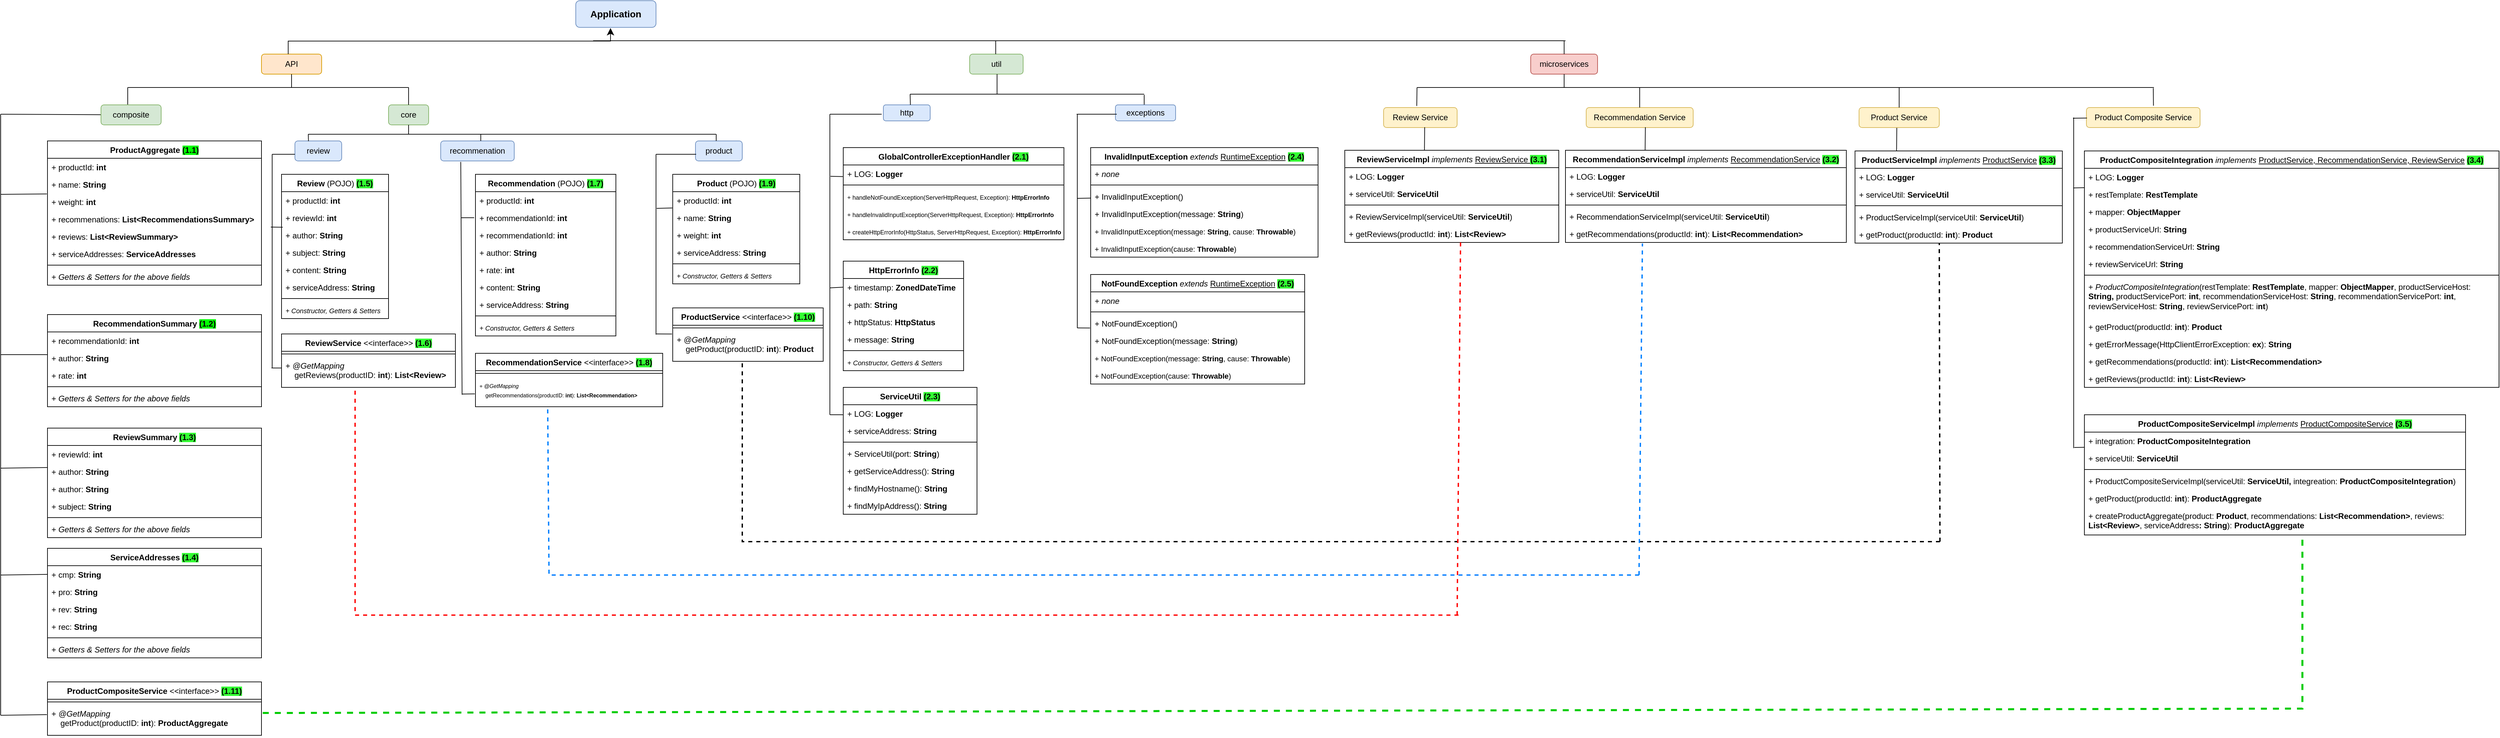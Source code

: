 <mxfile version="22.1.16" type="device">
  <diagram name="Page-1" id="_6vb1IrRbfOhOoh_M32h">
    <mxGraphModel dx="3290" dy="993" grid="1" gridSize="10" guides="1" tooltips="1" connect="1" arrows="1" fold="1" page="1" pageScale="1" pageWidth="850" pageHeight="1100" math="0" shadow="0">
      <root>
        <mxCell id="0" />
        <mxCell id="1" parent="0" />
        <mxCell id="4bUjo57tuLtIKwlt5VPu-1" value="&lt;b&gt;&lt;font style=&quot;font-size: 14px;&quot;&gt;Application&lt;/font&gt;&lt;/b&gt;" style="rounded=1;whiteSpace=wrap;html=1;fillColor=#dae8fc;strokeColor=#6c8ebf;" parent="1" vertex="1">
          <mxGeometry x="240" y="80" width="120" height="40" as="geometry" />
        </mxCell>
        <mxCell id="4bUjo57tuLtIKwlt5VPu-2" value="API" style="rounded=1;whiteSpace=wrap;html=1;fillColor=#ffe6cc;strokeColor=#d79b00;" parent="1" vertex="1">
          <mxGeometry x="-230" y="160" width="90" height="30" as="geometry" />
        </mxCell>
        <mxCell id="4bUjo57tuLtIKwlt5VPu-3" value="util" style="rounded=1;whiteSpace=wrap;html=1;fillColor=#d5e8d4;strokeColor=#82b366;" parent="1" vertex="1">
          <mxGeometry x="829" y="160" width="80" height="30" as="geometry" />
        </mxCell>
        <mxCell id="4bUjo57tuLtIKwlt5VPu-5" value="microservices" style="rounded=1;whiteSpace=wrap;html=1;fillColor=#f8cecc;strokeColor=#b85450;" parent="1" vertex="1">
          <mxGeometry x="1668" y="160" width="100" height="30" as="geometry" />
        </mxCell>
        <mxCell id="4bUjo57tuLtIKwlt5VPu-6" value="Review Service" style="rounded=1;whiteSpace=wrap;html=1;fillColor=#fff2cc;strokeColor=#d6b656;" parent="1" vertex="1">
          <mxGeometry x="1448" y="240" width="110" height="30" as="geometry" />
        </mxCell>
        <mxCell id="4bUjo57tuLtIKwlt5VPu-7" value="Recommendation Service" style="rounded=1;whiteSpace=wrap;html=1;fillColor=#fff2cc;strokeColor=#d6b656;" parent="1" vertex="1">
          <mxGeometry x="1751" y="240" width="160" height="30" as="geometry" />
        </mxCell>
        <mxCell id="4bUjo57tuLtIKwlt5VPu-8" value="Product Service" style="rounded=1;whiteSpace=wrap;html=1;fillColor=#fff2cc;strokeColor=#d6b656;" parent="1" vertex="1">
          <mxGeometry x="2159" y="240" width="120" height="30" as="geometry" />
        </mxCell>
        <mxCell id="4bUjo57tuLtIKwlt5VPu-9" value="Product Composite Service" style="rounded=1;whiteSpace=wrap;html=1;fillColor=#fff2cc;strokeColor=#d6b656;" parent="1" vertex="1">
          <mxGeometry x="2499" y="240" width="170" height="30" as="geometry" />
        </mxCell>
        <mxCell id="4bUjo57tuLtIKwlt5VPu-10" value="" style="edgeStyle=elbowEdgeStyle;elbow=vertical;endArrow=classic;html=1;curved=0;rounded=0;endSize=8;startSize=8;entryX=0.433;entryY=1.125;entryDx=0;entryDy=0;entryPerimeter=0;exitX=0.444;exitY=0;exitDx=0;exitDy=0;exitPerimeter=0;" parent="1" source="4bUjo57tuLtIKwlt5VPu-2" edge="1">
          <mxGeometry width="50" height="50" relative="1" as="geometry">
            <mxPoint x="-190" y="156" as="sourcePoint" />
            <mxPoint x="291.96" y="121" as="targetPoint" />
          </mxGeometry>
        </mxCell>
        <mxCell id="4bUjo57tuLtIKwlt5VPu-12" value="" style="endArrow=none;html=1;rounded=0;" parent="1" edge="1">
          <mxGeometry width="50" height="50" relative="1" as="geometry">
            <mxPoint x="868" y="160" as="sourcePoint" />
            <mxPoint x="868" y="140" as="targetPoint" />
          </mxGeometry>
        </mxCell>
        <mxCell id="4bUjo57tuLtIKwlt5VPu-13" value="" style="endArrow=none;html=1;rounded=0;" parent="1" edge="1">
          <mxGeometry width="50" height="50" relative="1" as="geometry">
            <mxPoint x="266" y="140" as="sourcePoint" />
            <mxPoint x="1720" y="140" as="targetPoint" />
          </mxGeometry>
        </mxCell>
        <mxCell id="4bUjo57tuLtIKwlt5VPu-14" value="" style="endArrow=none;html=1;rounded=0;" parent="1" edge="1">
          <mxGeometry width="50" height="50" relative="1" as="geometry">
            <mxPoint x="1718" y="160" as="sourcePoint" />
            <mxPoint x="1718" y="140" as="targetPoint" />
          </mxGeometry>
        </mxCell>
        <mxCell id="4bUjo57tuLtIKwlt5VPu-15" value="" style="endArrow=none;html=1;rounded=0;" parent="1" edge="1">
          <mxGeometry width="50" height="50" relative="1" as="geometry">
            <mxPoint x="1498" y="210" as="sourcePoint" />
            <mxPoint x="2600" y="210" as="targetPoint" />
          </mxGeometry>
        </mxCell>
        <mxCell id="4bUjo57tuLtIKwlt5VPu-17" value="" style="endArrow=none;html=1;rounded=0;exitX=0.451;exitY=-0.079;exitDx=0;exitDy=0;exitPerimeter=0;" parent="1" source="4bUjo57tuLtIKwlt5VPu-6" edge="1">
          <mxGeometry width="50" height="50" relative="1" as="geometry">
            <mxPoint x="1668" y="280" as="sourcePoint" />
            <mxPoint x="1498" y="210" as="targetPoint" />
          </mxGeometry>
        </mxCell>
        <mxCell id="4bUjo57tuLtIKwlt5VPu-18" value="" style="endArrow=none;html=1;rounded=0;entryX=0.5;entryY=1;entryDx=0;entryDy=0;" parent="1" target="4bUjo57tuLtIKwlt5VPu-5" edge="1">
          <mxGeometry width="50" height="50" relative="1" as="geometry">
            <mxPoint x="1718" y="210" as="sourcePoint" />
            <mxPoint x="1718" y="230" as="targetPoint" />
          </mxGeometry>
        </mxCell>
        <mxCell id="4bUjo57tuLtIKwlt5VPu-20" value="" style="endArrow=none;html=1;rounded=0;" parent="1" edge="1">
          <mxGeometry width="50" height="50" relative="1" as="geometry">
            <mxPoint x="1831" y="240" as="sourcePoint" />
            <mxPoint x="1831" y="210" as="targetPoint" />
          </mxGeometry>
        </mxCell>
        <mxCell id="4bUjo57tuLtIKwlt5VPu-21" value="" style="endArrow=none;html=1;rounded=0;exitX=0.5;exitY=0;exitDx=0;exitDy=0;" parent="1" source="4bUjo57tuLtIKwlt5VPu-8" edge="1">
          <mxGeometry width="50" height="50" relative="1" as="geometry">
            <mxPoint x="2169" y="260" as="sourcePoint" />
            <mxPoint x="2219" y="210" as="targetPoint" />
          </mxGeometry>
        </mxCell>
        <mxCell id="4bUjo57tuLtIKwlt5VPu-22" value="" style="endArrow=none;html=1;rounded=0;exitX=0.59;exitY=-0.125;exitDx=0;exitDy=0;exitPerimeter=0;" parent="1" edge="1">
          <mxGeometry width="50" height="50" relative="1" as="geometry">
            <mxPoint x="2599.3" y="237.25" as="sourcePoint" />
            <mxPoint x="2599" y="211" as="targetPoint" />
          </mxGeometry>
        </mxCell>
        <mxCell id="4bUjo57tuLtIKwlt5VPu-24" value="core" style="rounded=1;whiteSpace=wrap;html=1;fillColor=#d5e8d4;strokeColor=#82b366;" parent="1" vertex="1">
          <mxGeometry x="-40" y="236" width="60" height="30" as="geometry" />
        </mxCell>
        <mxCell id="4bUjo57tuLtIKwlt5VPu-25" value="" style="endArrow=none;html=1;rounded=0;" parent="1" edge="1">
          <mxGeometry width="50" height="50" relative="1" as="geometry">
            <mxPoint x="-430" y="210" as="sourcePoint" />
            <mxPoint x="-10" y="210" as="targetPoint" />
          </mxGeometry>
        </mxCell>
        <mxCell id="4bUjo57tuLtIKwlt5VPu-26" value="" style="endArrow=none;html=1;rounded=0;" parent="1" edge="1">
          <mxGeometry width="50" height="50" relative="1" as="geometry">
            <mxPoint x="-430" y="236" as="sourcePoint" />
            <mxPoint x="-430" y="210" as="targetPoint" />
          </mxGeometry>
        </mxCell>
        <mxCell id="4bUjo57tuLtIKwlt5VPu-27" value="" style="endArrow=none;html=1;rounded=0;" parent="1" target="4bUjo57tuLtIKwlt5VPu-24" edge="1">
          <mxGeometry width="50" height="50" relative="1" as="geometry">
            <mxPoint x="-10" y="210" as="sourcePoint" />
            <mxPoint x="-100" y="270" as="targetPoint" />
          </mxGeometry>
        </mxCell>
        <mxCell id="4bUjo57tuLtIKwlt5VPu-28" value="" style="endArrow=none;html=1;rounded=0;entryX=0.5;entryY=1;entryDx=0;entryDy=0;" parent="1" target="4bUjo57tuLtIKwlt5VPu-2" edge="1">
          <mxGeometry width="50" height="50" relative="1" as="geometry">
            <mxPoint x="-185" y="210" as="sourcePoint" />
            <mxPoint x="-100" y="270" as="targetPoint" />
          </mxGeometry>
        </mxCell>
        <mxCell id="4bUjo57tuLtIKwlt5VPu-29" value="ProductAggregate &lt;span style=&quot;background-color: rgb(0, 255, 0);&quot;&gt;(1.1)&lt;/span&gt;" style="swimlane;fontStyle=1;align=center;verticalAlign=top;childLayout=stackLayout;horizontal=1;startSize=26;horizontalStack=0;resizeParent=1;resizeParentMax=0;resizeLast=0;collapsible=1;marginBottom=0;whiteSpace=wrap;html=1;" parent="1" vertex="1">
          <mxGeometry x="-550" y="290" width="320" height="216" as="geometry" />
        </mxCell>
        <mxCell id="4bUjo57tuLtIKwlt5VPu-30" value="+ productId: &lt;b&gt;int&lt;/b&gt;" style="text;strokeColor=none;fillColor=none;align=left;verticalAlign=top;spacingLeft=4;spacingRight=4;overflow=hidden;rotatable=0;points=[[0,0.5],[1,0.5]];portConstraint=eastwest;whiteSpace=wrap;html=1;" parent="4bUjo57tuLtIKwlt5VPu-29" vertex="1">
          <mxGeometry y="26" width="320" height="26" as="geometry" />
        </mxCell>
        <mxCell id="4bUjo57tuLtIKwlt5VPu-33" value="+ name: &lt;b&gt;String&lt;/b&gt;" style="text;strokeColor=none;fillColor=none;align=left;verticalAlign=top;spacingLeft=4;spacingRight=4;overflow=hidden;rotatable=0;points=[[0,0.5],[1,0.5]];portConstraint=eastwest;whiteSpace=wrap;html=1;" parent="4bUjo57tuLtIKwlt5VPu-29" vertex="1">
          <mxGeometry y="52" width="320" height="26" as="geometry" />
        </mxCell>
        <mxCell id="4bUjo57tuLtIKwlt5VPu-34" value="+ weight: &lt;b&gt;int&lt;/b&gt;" style="text;strokeColor=none;fillColor=none;align=left;verticalAlign=top;spacingLeft=4;spacingRight=4;overflow=hidden;rotatable=0;points=[[0,0.5],[1,0.5]];portConstraint=eastwest;whiteSpace=wrap;html=1;" parent="4bUjo57tuLtIKwlt5VPu-29" vertex="1">
          <mxGeometry y="78" width="320" height="26" as="geometry" />
        </mxCell>
        <mxCell id="4bUjo57tuLtIKwlt5VPu-35" value="+ recommenations: &lt;b&gt;List&amp;lt;RecommendationsSummary&amp;gt;&lt;/b&gt;" style="text;strokeColor=none;fillColor=none;align=left;verticalAlign=top;spacingLeft=4;spacingRight=4;overflow=hidden;rotatable=0;points=[[0,0.5],[1,0.5]];portConstraint=eastwest;whiteSpace=wrap;html=1;" parent="4bUjo57tuLtIKwlt5VPu-29" vertex="1">
          <mxGeometry y="104" width="320" height="26" as="geometry" />
        </mxCell>
        <mxCell id="4bUjo57tuLtIKwlt5VPu-36" value="+ reviews: &lt;b&gt;List&amp;lt;ReviewSummary&amp;gt;&lt;/b&gt;" style="text;strokeColor=none;fillColor=none;align=left;verticalAlign=top;spacingLeft=4;spacingRight=4;overflow=hidden;rotatable=0;points=[[0,0.5],[1,0.5]];portConstraint=eastwest;whiteSpace=wrap;html=1;" parent="4bUjo57tuLtIKwlt5VPu-29" vertex="1">
          <mxGeometry y="130" width="320" height="26" as="geometry" />
        </mxCell>
        <mxCell id="4bUjo57tuLtIKwlt5VPu-37" value="+ serviceAddresses: &lt;b&gt;ServiceAddresses&lt;/b&gt;" style="text;strokeColor=none;fillColor=none;align=left;verticalAlign=top;spacingLeft=4;spacingRight=4;overflow=hidden;rotatable=0;points=[[0,0.5],[1,0.5]];portConstraint=eastwest;whiteSpace=wrap;html=1;" parent="4bUjo57tuLtIKwlt5VPu-29" vertex="1">
          <mxGeometry y="156" width="320" height="26" as="geometry" />
        </mxCell>
        <mxCell id="4bUjo57tuLtIKwlt5VPu-31" value="" style="line;strokeWidth=1;fillColor=none;align=left;verticalAlign=middle;spacingTop=-1;spacingLeft=3;spacingRight=3;rotatable=0;labelPosition=right;points=[];portConstraint=eastwest;strokeColor=inherit;" parent="4bUjo57tuLtIKwlt5VPu-29" vertex="1">
          <mxGeometry y="182" width="320" height="8" as="geometry" />
        </mxCell>
        <mxCell id="4bUjo57tuLtIKwlt5VPu-32" value="+ &lt;i&gt;Getters &amp;amp; Setters for the above fields&lt;/i&gt;" style="text;strokeColor=none;fillColor=none;align=left;verticalAlign=top;spacingLeft=4;spacingRight=4;overflow=hidden;rotatable=0;points=[[0,0.5],[1,0.5]];portConstraint=eastwest;whiteSpace=wrap;html=1;" parent="4bUjo57tuLtIKwlt5VPu-29" vertex="1">
          <mxGeometry y="190" width="320" height="26" as="geometry" />
        </mxCell>
        <mxCell id="4bUjo57tuLtIKwlt5VPu-38" value="RecommendationSummary &lt;span style=&quot;background-color: rgb(0, 255, 0);&quot;&gt;(1.2)&lt;/span&gt;" style="swimlane;fontStyle=1;align=center;verticalAlign=top;childLayout=stackLayout;horizontal=1;startSize=26;horizontalStack=0;resizeParent=1;resizeParentMax=0;resizeLast=0;collapsible=1;marginBottom=0;whiteSpace=wrap;html=1;" parent="1" vertex="1">
          <mxGeometry x="-550" y="550" width="320" height="138" as="geometry" />
        </mxCell>
        <mxCell id="4bUjo57tuLtIKwlt5VPu-39" value="+ recommendationId: &lt;b&gt;int&lt;/b&gt;" style="text;strokeColor=none;fillColor=none;align=left;verticalAlign=top;spacingLeft=4;spacingRight=4;overflow=hidden;rotatable=0;points=[[0,0.5],[1,0.5]];portConstraint=eastwest;whiteSpace=wrap;html=1;" parent="4bUjo57tuLtIKwlt5VPu-38" vertex="1">
          <mxGeometry y="26" width="320" height="26" as="geometry" />
        </mxCell>
        <mxCell id="4bUjo57tuLtIKwlt5VPu-40" value="+ author: &lt;b&gt;String&lt;/b&gt;" style="text;strokeColor=none;fillColor=none;align=left;verticalAlign=top;spacingLeft=4;spacingRight=4;overflow=hidden;rotatable=0;points=[[0,0.5],[1,0.5]];portConstraint=eastwest;whiteSpace=wrap;html=1;" parent="4bUjo57tuLtIKwlt5VPu-38" vertex="1">
          <mxGeometry y="52" width="320" height="26" as="geometry" />
        </mxCell>
        <mxCell id="4bUjo57tuLtIKwlt5VPu-41" value="+ rate: &lt;b&gt;int&lt;/b&gt;" style="text;strokeColor=none;fillColor=none;align=left;verticalAlign=top;spacingLeft=4;spacingRight=4;overflow=hidden;rotatable=0;points=[[0,0.5],[1,0.5]];portConstraint=eastwest;whiteSpace=wrap;html=1;" parent="4bUjo57tuLtIKwlt5VPu-38" vertex="1">
          <mxGeometry y="78" width="320" height="26" as="geometry" />
        </mxCell>
        <mxCell id="4bUjo57tuLtIKwlt5VPu-45" value="" style="line;strokeWidth=1;fillColor=none;align=left;verticalAlign=middle;spacingTop=-1;spacingLeft=3;spacingRight=3;rotatable=0;labelPosition=right;points=[];portConstraint=eastwest;strokeColor=inherit;" parent="4bUjo57tuLtIKwlt5VPu-38" vertex="1">
          <mxGeometry y="104" width="320" height="8" as="geometry" />
        </mxCell>
        <mxCell id="4bUjo57tuLtIKwlt5VPu-46" value="+ &lt;i&gt;Getters &amp;amp; Setters for the above fields&lt;/i&gt;" style="text;strokeColor=none;fillColor=none;align=left;verticalAlign=top;spacingLeft=4;spacingRight=4;overflow=hidden;rotatable=0;points=[[0,0.5],[1,0.5]];portConstraint=eastwest;whiteSpace=wrap;html=1;" parent="4bUjo57tuLtIKwlt5VPu-38" vertex="1">
          <mxGeometry y="112" width="320" height="26" as="geometry" />
        </mxCell>
        <mxCell id="4bUjo57tuLtIKwlt5VPu-47" value="ReviewSummary &lt;span style=&quot;background-color: rgb(51, 255, 51);&quot;&gt;(1.3)&lt;/span&gt;" style="swimlane;fontStyle=1;align=center;verticalAlign=top;childLayout=stackLayout;horizontal=1;startSize=26;horizontalStack=0;resizeParent=1;resizeParentMax=0;resizeLast=0;collapsible=1;marginBottom=0;whiteSpace=wrap;html=1;" parent="1" vertex="1">
          <mxGeometry x="-550" y="720" width="320" height="164" as="geometry" />
        </mxCell>
        <mxCell id="4bUjo57tuLtIKwlt5VPu-48" value="+ reviewId: &lt;b&gt;int&lt;/b&gt;" style="text;strokeColor=none;fillColor=none;align=left;verticalAlign=top;spacingLeft=4;spacingRight=4;overflow=hidden;rotatable=0;points=[[0,0.5],[1,0.5]];portConstraint=eastwest;whiteSpace=wrap;html=1;" parent="4bUjo57tuLtIKwlt5VPu-47" vertex="1">
          <mxGeometry y="26" width="320" height="26" as="geometry" />
        </mxCell>
        <mxCell id="4bUjo57tuLtIKwlt5VPu-68" value="+ author: &lt;b&gt;String&lt;/b&gt;" style="text;strokeColor=none;fillColor=none;align=left;verticalAlign=top;spacingLeft=4;spacingRight=4;overflow=hidden;rotatable=0;points=[[0,0.5],[1,0.5]];portConstraint=eastwest;whiteSpace=wrap;html=1;" parent="4bUjo57tuLtIKwlt5VPu-47" vertex="1">
          <mxGeometry y="52" width="320" height="26" as="geometry" />
        </mxCell>
        <mxCell id="4bUjo57tuLtIKwlt5VPu-49" value="+ author: &lt;b&gt;String&lt;/b&gt;" style="text;strokeColor=none;fillColor=none;align=left;verticalAlign=top;spacingLeft=4;spacingRight=4;overflow=hidden;rotatable=0;points=[[0,0.5],[1,0.5]];portConstraint=eastwest;whiteSpace=wrap;html=1;" parent="4bUjo57tuLtIKwlt5VPu-47" vertex="1">
          <mxGeometry y="78" width="320" height="26" as="geometry" />
        </mxCell>
        <mxCell id="4bUjo57tuLtIKwlt5VPu-50" value="+ subject: &lt;b&gt;String&lt;/b&gt;" style="text;strokeColor=none;fillColor=none;align=left;verticalAlign=top;spacingLeft=4;spacingRight=4;overflow=hidden;rotatable=0;points=[[0,0.5],[1,0.5]];portConstraint=eastwest;whiteSpace=wrap;html=1;" parent="4bUjo57tuLtIKwlt5VPu-47" vertex="1">
          <mxGeometry y="104" width="320" height="26" as="geometry" />
        </mxCell>
        <mxCell id="4bUjo57tuLtIKwlt5VPu-51" value="" style="line;strokeWidth=1;fillColor=none;align=left;verticalAlign=middle;spacingTop=-1;spacingLeft=3;spacingRight=3;rotatable=0;labelPosition=right;points=[];portConstraint=eastwest;strokeColor=inherit;" parent="4bUjo57tuLtIKwlt5VPu-47" vertex="1">
          <mxGeometry y="130" width="320" height="8" as="geometry" />
        </mxCell>
        <mxCell id="4bUjo57tuLtIKwlt5VPu-52" value="+ &lt;i&gt;Getters &amp;amp; Setters for the above fields&lt;/i&gt;" style="text;strokeColor=none;fillColor=none;align=left;verticalAlign=top;spacingLeft=4;spacingRight=4;overflow=hidden;rotatable=0;points=[[0,0.5],[1,0.5]];portConstraint=eastwest;whiteSpace=wrap;html=1;" parent="4bUjo57tuLtIKwlt5VPu-47" vertex="1">
          <mxGeometry y="138" width="320" height="26" as="geometry" />
        </mxCell>
        <mxCell id="4bUjo57tuLtIKwlt5VPu-53" value="ServiceAddresses &lt;span style=&quot;background-color: rgb(51, 255, 51);&quot;&gt;(1.4)&lt;/span&gt;" style="swimlane;fontStyle=1;align=center;verticalAlign=top;childLayout=stackLayout;horizontal=1;startSize=26;horizontalStack=0;resizeParent=1;resizeParentMax=0;resizeLast=0;collapsible=1;marginBottom=0;whiteSpace=wrap;html=1;" parent="1" vertex="1">
          <mxGeometry x="-550" y="900" width="320" height="164" as="geometry" />
        </mxCell>
        <mxCell id="4bUjo57tuLtIKwlt5VPu-55" value="+ cmp: &lt;b&gt;String&lt;/b&gt;" style="text;strokeColor=none;fillColor=none;align=left;verticalAlign=top;spacingLeft=4;spacingRight=4;overflow=hidden;rotatable=0;points=[[0,0.5],[1,0.5]];portConstraint=eastwest;whiteSpace=wrap;html=1;" parent="4bUjo57tuLtIKwlt5VPu-53" vertex="1">
          <mxGeometry y="26" width="320" height="26" as="geometry" />
        </mxCell>
        <mxCell id="4bUjo57tuLtIKwlt5VPu-56" value="+ pro: &lt;b&gt;String&lt;/b&gt;" style="text;strokeColor=none;fillColor=none;align=left;verticalAlign=top;spacingLeft=4;spacingRight=4;overflow=hidden;rotatable=0;points=[[0,0.5],[1,0.5]];portConstraint=eastwest;whiteSpace=wrap;html=1;" parent="4bUjo57tuLtIKwlt5VPu-53" vertex="1">
          <mxGeometry y="52" width="320" height="26" as="geometry" />
        </mxCell>
        <mxCell id="4bUjo57tuLtIKwlt5VPu-59" value="+ rev: &lt;b&gt;String&lt;/b&gt;" style="text;strokeColor=none;fillColor=none;align=left;verticalAlign=top;spacingLeft=4;spacingRight=4;overflow=hidden;rotatable=0;points=[[0,0.5],[1,0.5]];portConstraint=eastwest;whiteSpace=wrap;html=1;" parent="4bUjo57tuLtIKwlt5VPu-53" vertex="1">
          <mxGeometry y="78" width="320" height="26" as="geometry" />
        </mxCell>
        <mxCell id="4bUjo57tuLtIKwlt5VPu-60" value="+ rec: &lt;b&gt;String&lt;/b&gt;" style="text;strokeColor=none;fillColor=none;align=left;verticalAlign=top;spacingLeft=4;spacingRight=4;overflow=hidden;rotatable=0;points=[[0,0.5],[1,0.5]];portConstraint=eastwest;whiteSpace=wrap;html=1;" parent="4bUjo57tuLtIKwlt5VPu-53" vertex="1">
          <mxGeometry y="104" width="320" height="26" as="geometry" />
        </mxCell>
        <mxCell id="4bUjo57tuLtIKwlt5VPu-57" value="" style="line;strokeWidth=1;fillColor=none;align=left;verticalAlign=middle;spacingTop=-1;spacingLeft=3;spacingRight=3;rotatable=0;labelPosition=right;points=[];portConstraint=eastwest;strokeColor=inherit;" parent="4bUjo57tuLtIKwlt5VPu-53" vertex="1">
          <mxGeometry y="130" width="320" height="8" as="geometry" />
        </mxCell>
        <mxCell id="4bUjo57tuLtIKwlt5VPu-58" value="+ &lt;i&gt;Getters &amp;amp; Setters for the above fields&lt;/i&gt;" style="text;strokeColor=none;fillColor=none;align=left;verticalAlign=top;spacingLeft=4;spacingRight=4;overflow=hidden;rotatable=0;points=[[0,0.5],[1,0.5]];portConstraint=eastwest;whiteSpace=wrap;html=1;" parent="4bUjo57tuLtIKwlt5VPu-53" vertex="1">
          <mxGeometry y="138" width="320" height="26" as="geometry" />
        </mxCell>
        <mxCell id="4bUjo57tuLtIKwlt5VPu-61" value="" style="endArrow=none;html=1;rounded=0;" parent="1" edge="1">
          <mxGeometry width="50" height="50" relative="1" as="geometry">
            <mxPoint x="-620" y="1150" as="sourcePoint" />
            <mxPoint x="-620" y="250" as="targetPoint" />
          </mxGeometry>
        </mxCell>
        <mxCell id="4bUjo57tuLtIKwlt5VPu-63" value="" style="endArrow=none;html=1;rounded=0;entryX=0;entryY=0.5;entryDx=0;entryDy=0;" parent="1" target="4bUjo57tuLtIKwlt5VPu-55" edge="1">
          <mxGeometry width="50" height="50" relative="1" as="geometry">
            <mxPoint x="-620" y="940" as="sourcePoint" />
            <mxPoint x="-570" y="890" as="targetPoint" />
          </mxGeometry>
        </mxCell>
        <mxCell id="4bUjo57tuLtIKwlt5VPu-64" value="" style="endArrow=none;html=1;rounded=0;entryX=-0.003;entryY=0.052;entryDx=0;entryDy=0;entryPerimeter=0;" parent="1" target="4bUjo57tuLtIKwlt5VPu-34" edge="1">
          <mxGeometry width="50" height="50" relative="1" as="geometry">
            <mxPoint x="-620" y="370" as="sourcePoint" />
            <mxPoint x="-570" y="320" as="targetPoint" />
          </mxGeometry>
        </mxCell>
        <mxCell id="4bUjo57tuLtIKwlt5VPu-65" value="" style="endArrow=none;html=1;rounded=0;" parent="1" edge="1">
          <mxGeometry width="50" height="50" relative="1" as="geometry">
            <mxPoint x="-620" y="610" as="sourcePoint" />
            <mxPoint x="-550" y="610" as="targetPoint" />
          </mxGeometry>
        </mxCell>
        <mxCell id="4bUjo57tuLtIKwlt5VPu-67" value="" style="endArrow=none;html=1;rounded=0;" parent="1" edge="1">
          <mxGeometry width="50" height="50" relative="1" as="geometry">
            <mxPoint x="-620" y="780" as="sourcePoint" />
            <mxPoint x="-550" y="779" as="targetPoint" />
          </mxGeometry>
        </mxCell>
        <mxCell id="4bUjo57tuLtIKwlt5VPu-69" value="" style="endArrow=none;html=1;rounded=0;" parent="1" target="4bUjo57tuLtIKwlt5VPu-23" edge="1">
          <mxGeometry width="50" height="50" relative="1" as="geometry">
            <mxPoint x="-620" y="250" as="sourcePoint" />
            <mxPoint x="-300" y="250" as="targetPoint" />
          </mxGeometry>
        </mxCell>
        <mxCell id="4bUjo57tuLtIKwlt5VPu-23" value="composite" style="rounded=1;whiteSpace=wrap;html=1;fillColor=#d5e8d4;strokeColor=#82b366;" parent="1" vertex="1">
          <mxGeometry x="-470" y="236" width="90" height="30" as="geometry" />
        </mxCell>
        <mxCell id="4bUjo57tuLtIKwlt5VPu-82" value="ProductCompositeService &lt;span style=&quot;font-weight: normal;&quot;&gt;&amp;lt;&amp;lt;interface&amp;gt;&amp;gt; &lt;/span&gt;&lt;span style=&quot;background-color: rgb(51, 255, 51);&quot;&gt;(1.11)&lt;/span&gt;" style="swimlane;fontStyle=1;align=center;verticalAlign=top;childLayout=stackLayout;horizontal=1;startSize=26;horizontalStack=0;resizeParent=1;resizeParentMax=0;resizeLast=0;collapsible=1;marginBottom=0;whiteSpace=wrap;html=1;" parent="1" vertex="1">
          <mxGeometry x="-550" y="1100" width="320" height="80" as="geometry" />
        </mxCell>
        <mxCell id="4bUjo57tuLtIKwlt5VPu-87" value="" style="line;strokeWidth=1;fillColor=none;align=left;verticalAlign=middle;spacingTop=-1;spacingLeft=3;spacingRight=3;rotatable=0;labelPosition=right;points=[];portConstraint=eastwest;strokeColor=inherit;" parent="4bUjo57tuLtIKwlt5VPu-82" vertex="1">
          <mxGeometry y="26" width="320" height="8" as="geometry" />
        </mxCell>
        <mxCell id="4bUjo57tuLtIKwlt5VPu-88" value="&lt;div&gt;+&amp;nbsp;&lt;i&gt;@GetMapping&lt;/i&gt;&lt;/div&gt;&lt;div&gt;&amp;nbsp;&amp;nbsp;&amp;nbsp; getProduct(productID: &lt;b&gt;int&lt;/b&gt;): &lt;b&gt;ProductAggregate&lt;/b&gt;&lt;br&gt;&lt;/div&gt;" style="text;strokeColor=none;fillColor=none;align=left;verticalAlign=top;spacingLeft=4;spacingRight=4;overflow=hidden;rotatable=0;points=[[0,0.5],[1,0.5]];portConstraint=eastwest;whiteSpace=wrap;html=1;" parent="4bUjo57tuLtIKwlt5VPu-82" vertex="1">
          <mxGeometry y="34" width="320" height="46" as="geometry" />
        </mxCell>
        <mxCell id="4bUjo57tuLtIKwlt5VPu-89" value="" style="endArrow=none;html=1;rounded=0;entryX=-0.003;entryY=0.885;entryDx=0;entryDy=0;entryPerimeter=0;" parent="1" edge="1">
          <mxGeometry width="50" height="50" relative="1" as="geometry">
            <mxPoint x="-620" y="1150" as="sourcePoint" />
            <mxPoint x="-550.96" y="1149.01" as="targetPoint" />
          </mxGeometry>
        </mxCell>
        <mxCell id="4bUjo57tuLtIKwlt5VPu-90" value="review" style="rounded=1;whiteSpace=wrap;html=1;fillColor=#dae8fc;strokeColor=#6c8ebf;" parent="1" vertex="1">
          <mxGeometry x="-180" y="290" width="70" height="30" as="geometry" />
        </mxCell>
        <mxCell id="4bUjo57tuLtIKwlt5VPu-91" value="recommenation" style="rounded=1;whiteSpace=wrap;html=1;fillColor=#dae8fc;strokeColor=#6c8ebf;" parent="1" vertex="1">
          <mxGeometry x="38" y="290" width="110" height="30" as="geometry" />
        </mxCell>
        <mxCell id="4bUjo57tuLtIKwlt5VPu-92" value="product" style="rounded=1;whiteSpace=wrap;html=1;fillColor=#dae8fc;strokeColor=#6c8ebf;" parent="1" vertex="1">
          <mxGeometry x="419" y="290" width="70" height="30" as="geometry" />
        </mxCell>
        <mxCell id="4bUjo57tuLtIKwlt5VPu-94" value="" style="endArrow=none;html=1;rounded=0;" parent="1" edge="1">
          <mxGeometry width="50" height="50" relative="1" as="geometry">
            <mxPoint x="-160" y="280" as="sourcePoint" />
            <mxPoint x="450" y="280" as="targetPoint" />
          </mxGeometry>
        </mxCell>
        <mxCell id="4bUjo57tuLtIKwlt5VPu-95" value="" style="endArrow=none;html=1;rounded=0;entryX=0.5;entryY=1;entryDx=0;entryDy=0;" parent="1" target="4bUjo57tuLtIKwlt5VPu-24" edge="1">
          <mxGeometry width="50" height="50" relative="1" as="geometry">
            <mxPoint x="-10" y="280" as="sourcePoint" />
            <mxPoint x="-70" y="310" as="targetPoint" />
          </mxGeometry>
        </mxCell>
        <mxCell id="4bUjo57tuLtIKwlt5VPu-96" value="" style="endArrow=none;html=1;rounded=0;exitX=0.29;exitY=0.011;exitDx=0;exitDy=0;exitPerimeter=0;" parent="1" source="4bUjo57tuLtIKwlt5VPu-90" edge="1">
          <mxGeometry width="50" height="50" relative="1" as="geometry">
            <mxPoint x="-120" y="360" as="sourcePoint" />
            <mxPoint x="-160" y="280" as="targetPoint" />
          </mxGeometry>
        </mxCell>
        <mxCell id="4bUjo57tuLtIKwlt5VPu-97" value="" style="endArrow=none;html=1;rounded=0;exitX=0.545;exitY=0;exitDx=0;exitDy=0;exitPerimeter=0;" parent="1" source="4bUjo57tuLtIKwlt5VPu-91" edge="1">
          <mxGeometry width="50" height="50" relative="1" as="geometry">
            <mxPoint x="-120" y="360" as="sourcePoint" />
            <mxPoint x="98" y="280" as="targetPoint" />
          </mxGeometry>
        </mxCell>
        <mxCell id="4bUjo57tuLtIKwlt5VPu-98" value="" style="endArrow=none;html=1;rounded=0;" parent="1" edge="1">
          <mxGeometry width="50" height="50" relative="1" as="geometry">
            <mxPoint x="450" y="290" as="sourcePoint" />
            <mxPoint x="450" y="280" as="targetPoint" />
          </mxGeometry>
        </mxCell>
        <mxCell id="4bUjo57tuLtIKwlt5VPu-99" value="Review &lt;span style=&quot;font-weight: normal;&quot;&gt;(POJO) &lt;/span&gt;&lt;span style=&quot;background-color: rgb(51, 255, 51);&quot;&gt;(1.5)&lt;/span&gt;" style="swimlane;fontStyle=1;align=center;verticalAlign=top;childLayout=stackLayout;horizontal=1;startSize=26;horizontalStack=0;resizeParent=1;resizeParentMax=0;resizeLast=0;collapsible=1;marginBottom=0;whiteSpace=wrap;html=1;" parent="1" vertex="1">
          <mxGeometry x="-200" y="340" width="160" height="216" as="geometry" />
        </mxCell>
        <mxCell id="4bUjo57tuLtIKwlt5VPu-100" value="+ productId: &lt;b&gt;int&lt;/b&gt;" style="text;strokeColor=none;fillColor=none;align=left;verticalAlign=top;spacingLeft=4;spacingRight=4;overflow=hidden;rotatable=0;points=[[0,0.5],[1,0.5]];portConstraint=eastwest;whiteSpace=wrap;html=1;" parent="4bUjo57tuLtIKwlt5VPu-99" vertex="1">
          <mxGeometry y="26" width="160" height="26" as="geometry" />
        </mxCell>
        <mxCell id="4bUjo57tuLtIKwlt5VPu-103" value="+ reviewId: &lt;b&gt;int&lt;/b&gt;" style="text;strokeColor=none;fillColor=none;align=left;verticalAlign=top;spacingLeft=4;spacingRight=4;overflow=hidden;rotatable=0;points=[[0,0.5],[1,0.5]];portConstraint=eastwest;whiteSpace=wrap;html=1;" parent="4bUjo57tuLtIKwlt5VPu-99" vertex="1">
          <mxGeometry y="52" width="160" height="26" as="geometry" />
        </mxCell>
        <mxCell id="4bUjo57tuLtIKwlt5VPu-104" value="+ author: &lt;b&gt;String&lt;/b&gt;" style="text;strokeColor=none;fillColor=none;align=left;verticalAlign=top;spacingLeft=4;spacingRight=4;overflow=hidden;rotatable=0;points=[[0,0.5],[1,0.5]];portConstraint=eastwest;whiteSpace=wrap;html=1;" parent="4bUjo57tuLtIKwlt5VPu-99" vertex="1">
          <mxGeometry y="78" width="160" height="26" as="geometry" />
        </mxCell>
        <mxCell id="4bUjo57tuLtIKwlt5VPu-105" value="+ subject: &lt;b&gt;String&lt;/b&gt;" style="text;strokeColor=none;fillColor=none;align=left;verticalAlign=top;spacingLeft=4;spacingRight=4;overflow=hidden;rotatable=0;points=[[0,0.5],[1,0.5]];portConstraint=eastwest;whiteSpace=wrap;html=1;" parent="4bUjo57tuLtIKwlt5VPu-99" vertex="1">
          <mxGeometry y="104" width="160" height="26" as="geometry" />
        </mxCell>
        <mxCell id="4bUjo57tuLtIKwlt5VPu-106" value="+ content: &lt;b&gt;String&lt;/b&gt;" style="text;strokeColor=none;fillColor=none;align=left;verticalAlign=top;spacingLeft=4;spacingRight=4;overflow=hidden;rotatable=0;points=[[0,0.5],[1,0.5]];portConstraint=eastwest;whiteSpace=wrap;html=1;" parent="4bUjo57tuLtIKwlt5VPu-99" vertex="1">
          <mxGeometry y="130" width="160" height="26" as="geometry" />
        </mxCell>
        <mxCell id="4bUjo57tuLtIKwlt5VPu-107" value="+ serviceAddress: &lt;b&gt;String&lt;/b&gt;" style="text;strokeColor=none;fillColor=none;align=left;verticalAlign=top;spacingLeft=4;spacingRight=4;overflow=hidden;rotatable=0;points=[[0,0.5],[1,0.5]];portConstraint=eastwest;whiteSpace=wrap;html=1;" parent="4bUjo57tuLtIKwlt5VPu-99" vertex="1">
          <mxGeometry y="156" width="160" height="26" as="geometry" />
        </mxCell>
        <mxCell id="4bUjo57tuLtIKwlt5VPu-101" value="" style="line;strokeWidth=1;fillColor=none;align=left;verticalAlign=middle;spacingTop=-1;spacingLeft=3;spacingRight=3;rotatable=0;labelPosition=right;points=[];portConstraint=eastwest;strokeColor=inherit;" parent="4bUjo57tuLtIKwlt5VPu-99" vertex="1">
          <mxGeometry y="182" width="160" height="8" as="geometry" />
        </mxCell>
        <mxCell id="4bUjo57tuLtIKwlt5VPu-102" value="&lt;font style=&quot;font-size: 10px;&quot;&gt;&lt;i&gt;+ Constructor, Getters &amp;amp; Setters&lt;/i&gt;&lt;/font&gt;" style="text;strokeColor=none;fillColor=none;align=left;verticalAlign=top;spacingLeft=4;spacingRight=4;overflow=hidden;rotatable=0;points=[[0,0.5],[1,0.5]];portConstraint=eastwest;whiteSpace=wrap;html=1;" parent="4bUjo57tuLtIKwlt5VPu-99" vertex="1">
          <mxGeometry y="190" width="160" height="26" as="geometry" />
        </mxCell>
        <mxCell id="4bUjo57tuLtIKwlt5VPu-108" value="ReviewService &lt;span style=&quot;font-weight: normal;&quot;&gt;&amp;lt;&amp;lt;interface&amp;gt;&amp;gt; &lt;/span&gt;&lt;span style=&quot;background-color: rgb(51, 255, 51);&quot;&gt;(1.6)&lt;/span&gt;" style="swimlane;fontStyle=1;align=center;verticalAlign=top;childLayout=stackLayout;horizontal=1;startSize=26;horizontalStack=0;resizeParent=1;resizeParentMax=0;resizeLast=0;collapsible=1;marginBottom=0;whiteSpace=wrap;html=1;" parent="1" vertex="1">
          <mxGeometry x="-200" y="579" width="260" height="80" as="geometry" />
        </mxCell>
        <mxCell id="4bUjo57tuLtIKwlt5VPu-109" value="" style="line;strokeWidth=1;fillColor=none;align=left;verticalAlign=middle;spacingTop=-1;spacingLeft=3;spacingRight=3;rotatable=0;labelPosition=right;points=[];portConstraint=eastwest;strokeColor=inherit;" parent="4bUjo57tuLtIKwlt5VPu-108" vertex="1">
          <mxGeometry y="26" width="260" height="8" as="geometry" />
        </mxCell>
        <mxCell id="4bUjo57tuLtIKwlt5VPu-110" value="&lt;div&gt;+&amp;nbsp;&lt;i&gt;@GetMapping&lt;/i&gt;&lt;/div&gt;&lt;div&gt;&amp;nbsp;&amp;nbsp;&amp;nbsp; getReviews(productID: &lt;b&gt;int&lt;/b&gt;): &lt;b&gt;List&amp;lt;Review&amp;gt;&lt;/b&gt;&lt;br&gt;&lt;/div&gt;" style="text;strokeColor=none;fillColor=none;align=left;verticalAlign=top;spacingLeft=4;spacingRight=4;overflow=hidden;rotatable=0;points=[[0,0.5],[1,0.5]];portConstraint=eastwest;whiteSpace=wrap;html=1;" parent="4bUjo57tuLtIKwlt5VPu-108" vertex="1">
          <mxGeometry y="34" width="260" height="46" as="geometry" />
        </mxCell>
        <mxCell id="4bUjo57tuLtIKwlt5VPu-111" value="" style="endArrow=none;html=1;rounded=0;" parent="1" edge="1">
          <mxGeometry width="50" height="50" relative="1" as="geometry">
            <mxPoint x="-214" y="630" as="sourcePoint" />
            <mxPoint x="-214" y="310" as="targetPoint" />
          </mxGeometry>
        </mxCell>
        <mxCell id="4bUjo57tuLtIKwlt5VPu-112" value="" style="endArrow=none;html=1;rounded=0;" parent="1" edge="1">
          <mxGeometry width="50" height="50" relative="1" as="geometry">
            <mxPoint x="-214" y="310" as="sourcePoint" />
            <mxPoint x="-180" y="310" as="targetPoint" />
          </mxGeometry>
        </mxCell>
        <mxCell id="4bUjo57tuLtIKwlt5VPu-113" value="" style="endArrow=none;html=1;rounded=0;entryX=-0.014;entryY=0.855;entryDx=0;entryDy=0;entryPerimeter=0;" parent="1" edge="1">
          <mxGeometry width="50" height="50" relative="1" as="geometry">
            <mxPoint x="-216" y="419" as="sourcePoint" />
            <mxPoint x="-198.24" y="419.23" as="targetPoint" />
          </mxGeometry>
        </mxCell>
        <mxCell id="4bUjo57tuLtIKwlt5VPu-114" value="" style="endArrow=none;html=1;rounded=0;" parent="1" edge="1">
          <mxGeometry width="50" height="50" relative="1" as="geometry">
            <mxPoint x="-215" y="630" as="sourcePoint" />
            <mxPoint x="-200" y="630" as="targetPoint" />
          </mxGeometry>
        </mxCell>
        <mxCell id="4bUjo57tuLtIKwlt5VPu-115" value="Recommendation &lt;span style=&quot;font-weight: normal;&quot;&gt;(POJO) &lt;/span&gt;&lt;span style=&quot;background-color: rgb(51, 255, 51);&quot;&gt;(1.7)&lt;/span&gt;" style="swimlane;fontStyle=1;align=center;verticalAlign=top;childLayout=stackLayout;horizontal=1;startSize=26;horizontalStack=0;resizeParent=1;resizeParentMax=0;resizeLast=0;collapsible=1;marginBottom=0;whiteSpace=wrap;html=1;" parent="1" vertex="1">
          <mxGeometry x="90" y="340" width="210" height="242" as="geometry" />
        </mxCell>
        <mxCell id="4bUjo57tuLtIKwlt5VPu-130" value="" style="endArrow=none;html=1;rounded=0;entryX=0;entryY=0.5;entryDx=0;entryDy=0;" parent="4bUjo57tuLtIKwlt5VPu-115" edge="1">
          <mxGeometry width="50" height="50" relative="1" as="geometry">
            <mxPoint x="-22" y="65" as="sourcePoint" />
            <mxPoint x="-2" y="65" as="targetPoint" />
          </mxGeometry>
        </mxCell>
        <mxCell id="4bUjo57tuLtIKwlt5VPu-116" value="+ productId: &lt;b&gt;int&lt;/b&gt;" style="text;strokeColor=none;fillColor=none;align=left;verticalAlign=top;spacingLeft=4;spacingRight=4;overflow=hidden;rotatable=0;points=[[0,0.5],[1,0.5]];portConstraint=eastwest;whiteSpace=wrap;html=1;" parent="4bUjo57tuLtIKwlt5VPu-115" vertex="1">
          <mxGeometry y="26" width="210" height="26" as="geometry" />
        </mxCell>
        <mxCell id="4bUjo57tuLtIKwlt5VPu-131" value="+ recommendationId: &lt;b&gt;int&lt;/b&gt;" style="text;strokeColor=none;fillColor=none;align=left;verticalAlign=top;spacingLeft=4;spacingRight=4;overflow=hidden;rotatable=0;points=[[0,0.5],[1,0.5]];portConstraint=eastwest;whiteSpace=wrap;html=1;" parent="4bUjo57tuLtIKwlt5VPu-115" vertex="1">
          <mxGeometry y="52" width="210" height="26" as="geometry" />
        </mxCell>
        <mxCell id="4bUjo57tuLtIKwlt5VPu-117" value="+ recommendationId: &lt;b&gt;int&lt;/b&gt;" style="text;strokeColor=none;fillColor=none;align=left;verticalAlign=top;spacingLeft=4;spacingRight=4;overflow=hidden;rotatable=0;points=[[0,0.5],[1,0.5]];portConstraint=eastwest;whiteSpace=wrap;html=1;" parent="4bUjo57tuLtIKwlt5VPu-115" vertex="1">
          <mxGeometry y="78" width="210" height="26" as="geometry" />
        </mxCell>
        <mxCell id="4bUjo57tuLtIKwlt5VPu-118" value="+ author: &lt;b&gt;String&lt;/b&gt;" style="text;strokeColor=none;fillColor=none;align=left;verticalAlign=top;spacingLeft=4;spacingRight=4;overflow=hidden;rotatable=0;points=[[0,0.5],[1,0.5]];portConstraint=eastwest;whiteSpace=wrap;html=1;" parent="4bUjo57tuLtIKwlt5VPu-115" vertex="1">
          <mxGeometry y="104" width="210" height="26" as="geometry" />
        </mxCell>
        <mxCell id="4bUjo57tuLtIKwlt5VPu-119" value="+ rate: &lt;b&gt;int&lt;/b&gt;" style="text;strokeColor=none;fillColor=none;align=left;verticalAlign=top;spacingLeft=4;spacingRight=4;overflow=hidden;rotatable=0;points=[[0,0.5],[1,0.5]];portConstraint=eastwest;whiteSpace=wrap;html=1;" parent="4bUjo57tuLtIKwlt5VPu-115" vertex="1">
          <mxGeometry y="130" width="210" height="26" as="geometry" />
        </mxCell>
        <mxCell id="4bUjo57tuLtIKwlt5VPu-120" value="+ content: &lt;b&gt;String&lt;/b&gt;" style="text;strokeColor=none;fillColor=none;align=left;verticalAlign=top;spacingLeft=4;spacingRight=4;overflow=hidden;rotatable=0;points=[[0,0.5],[1,0.5]];portConstraint=eastwest;whiteSpace=wrap;html=1;" parent="4bUjo57tuLtIKwlt5VPu-115" vertex="1">
          <mxGeometry y="156" width="210" height="26" as="geometry" />
        </mxCell>
        <mxCell id="4bUjo57tuLtIKwlt5VPu-121" value="+ serviceAddress: &lt;b&gt;String&lt;/b&gt;" style="text;strokeColor=none;fillColor=none;align=left;verticalAlign=top;spacingLeft=4;spacingRight=4;overflow=hidden;rotatable=0;points=[[0,0.5],[1,0.5]];portConstraint=eastwest;whiteSpace=wrap;html=1;" parent="4bUjo57tuLtIKwlt5VPu-115" vertex="1">
          <mxGeometry y="182" width="210" height="26" as="geometry" />
        </mxCell>
        <mxCell id="4bUjo57tuLtIKwlt5VPu-122" value="" style="line;strokeWidth=1;fillColor=none;align=left;verticalAlign=middle;spacingTop=-1;spacingLeft=3;spacingRight=3;rotatable=0;labelPosition=right;points=[];portConstraint=eastwest;strokeColor=inherit;" parent="4bUjo57tuLtIKwlt5VPu-115" vertex="1">
          <mxGeometry y="208" width="210" height="8" as="geometry" />
        </mxCell>
        <mxCell id="4bUjo57tuLtIKwlt5VPu-123" value="&lt;font style=&quot;font-size: 10px;&quot;&gt;&lt;i&gt;+ Constructor, Getters &amp;amp; Setters&lt;/i&gt;&lt;/font&gt;" style="text;strokeColor=none;fillColor=none;align=left;verticalAlign=top;spacingLeft=4;spacingRight=4;overflow=hidden;rotatable=0;points=[[0,0.5],[1,0.5]];portConstraint=eastwest;whiteSpace=wrap;html=1;" parent="4bUjo57tuLtIKwlt5VPu-115" vertex="1">
          <mxGeometry y="216" width="210" height="26" as="geometry" />
        </mxCell>
        <mxCell id="4bUjo57tuLtIKwlt5VPu-124" value="RecommendationService &lt;span style=&quot;font-weight: normal;&quot;&gt;&amp;lt;&amp;lt;interface&amp;gt;&amp;gt; &lt;/span&gt;&lt;span style=&quot;background-color: rgb(51, 255, 51);&quot;&gt;(1.8)&lt;/span&gt;" style="swimlane;fontStyle=1;align=center;verticalAlign=top;childLayout=stackLayout;horizontal=1;startSize=26;horizontalStack=0;resizeParent=1;resizeParentMax=0;resizeLast=0;collapsible=1;marginBottom=0;whiteSpace=wrap;html=1;" parent="1" vertex="1">
          <mxGeometry x="90" y="608" width="280" height="80" as="geometry" />
        </mxCell>
        <mxCell id="4bUjo57tuLtIKwlt5VPu-129" value="" style="endArrow=none;html=1;rounded=0;entryX=-0.004;entryY=0.668;entryDx=0;entryDy=0;entryPerimeter=0;" parent="4bUjo57tuLtIKwlt5VPu-124" edge="1">
          <mxGeometry width="50" height="50" relative="1" as="geometry">
            <mxPoint x="-20" y="61" as="sourcePoint" />
            <mxPoint x="-1" y="60.728" as="targetPoint" />
          </mxGeometry>
        </mxCell>
        <mxCell id="4bUjo57tuLtIKwlt5VPu-125" value="" style="line;strokeWidth=1;fillColor=none;align=left;verticalAlign=middle;spacingTop=-1;spacingLeft=3;spacingRight=3;rotatable=0;labelPosition=right;points=[];portConstraint=eastwest;strokeColor=inherit;" parent="4bUjo57tuLtIKwlt5VPu-124" vertex="1">
          <mxGeometry y="26" width="280" height="8" as="geometry" />
        </mxCell>
        <mxCell id="4bUjo57tuLtIKwlt5VPu-126" value="&lt;div&gt;&lt;font style=&quot;font-size: 8px;&quot;&gt;+&amp;nbsp;&lt;i&gt;@GetMapping&lt;/i&gt;&lt;/font&gt;&lt;/div&gt;&lt;div&gt;&lt;font style=&quot;font-size: 8px;&quot;&gt;&amp;nbsp;&amp;nbsp;&amp;nbsp; &lt;/font&gt;&lt;font style=&quot;font-size: 8px;&quot;&gt;getRecommendations(productID: &lt;b&gt;int&lt;/b&gt;): &lt;b&gt;List&amp;lt;Recommendation&amp;gt;&lt;/b&gt;&lt;/font&gt;&lt;br&gt;&lt;/div&gt;" style="text;strokeColor=none;fillColor=none;align=left;verticalAlign=top;spacingLeft=4;spacingRight=4;overflow=hidden;rotatable=0;points=[[0,0.5],[1,0.5]];portConstraint=eastwest;whiteSpace=wrap;html=1;" parent="4bUjo57tuLtIKwlt5VPu-124" vertex="1">
          <mxGeometry y="34" width="280" height="46" as="geometry" />
        </mxCell>
        <mxCell id="4bUjo57tuLtIKwlt5VPu-127" value="" style="endArrow=none;html=1;rounded=0;entryX=0.173;entryY=1.048;entryDx=0;entryDy=0;entryPerimeter=0;" parent="1" edge="1">
          <mxGeometry width="50" height="50" relative="1" as="geometry">
            <mxPoint x="70" y="670" as="sourcePoint" />
            <mxPoint x="68.03" y="321.44" as="targetPoint" />
          </mxGeometry>
        </mxCell>
        <mxCell id="4bUjo57tuLtIKwlt5VPu-132" value="Product &lt;span style=&quot;font-weight: normal;&quot;&gt;(POJO) &lt;/span&gt;&lt;span style=&quot;background-color: rgb(51, 255, 51);&quot;&gt;(1.9)&lt;/span&gt;" style="swimlane;fontStyle=1;align=center;verticalAlign=top;childLayout=stackLayout;horizontal=1;startSize=26;horizontalStack=0;resizeParent=1;resizeParentMax=0;resizeLast=0;collapsible=1;marginBottom=0;whiteSpace=wrap;html=1;" parent="1" vertex="1">
          <mxGeometry x="385" y="340" width="190" height="164" as="geometry" />
        </mxCell>
        <mxCell id="4bUjo57tuLtIKwlt5VPu-151" value="" style="endArrow=none;html=1;rounded=0;entryX=-0.009;entryY=-0.099;entryDx=0;entryDy=0;entryPerimeter=0;" parent="4bUjo57tuLtIKwlt5VPu-132" edge="1">
          <mxGeometry width="50" height="50" relative="1" as="geometry">
            <mxPoint x="-24" y="51" as="sourcePoint" />
            <mxPoint x="-0.71" y="50.426" as="targetPoint" />
          </mxGeometry>
        </mxCell>
        <mxCell id="4bUjo57tuLtIKwlt5VPu-134" value="+ productId: &lt;b&gt;int&lt;/b&gt;" style="text;strokeColor=none;fillColor=none;align=left;verticalAlign=top;spacingLeft=4;spacingRight=4;overflow=hidden;rotatable=0;points=[[0,0.5],[1,0.5]];portConstraint=eastwest;whiteSpace=wrap;html=1;" parent="4bUjo57tuLtIKwlt5VPu-132" vertex="1">
          <mxGeometry y="26" width="190" height="26" as="geometry" />
        </mxCell>
        <mxCell id="4bUjo57tuLtIKwlt5VPu-136" value="+ name: &lt;b&gt;String&lt;/b&gt;" style="text;strokeColor=none;fillColor=none;align=left;verticalAlign=top;spacingLeft=4;spacingRight=4;overflow=hidden;rotatable=0;points=[[0,0.5],[1,0.5]];portConstraint=eastwest;whiteSpace=wrap;html=1;" parent="4bUjo57tuLtIKwlt5VPu-132" vertex="1">
          <mxGeometry y="52" width="190" height="26" as="geometry" />
        </mxCell>
        <mxCell id="4bUjo57tuLtIKwlt5VPu-137" value="+ weight: &lt;b&gt;int&lt;/b&gt;" style="text;strokeColor=none;fillColor=none;align=left;verticalAlign=top;spacingLeft=4;spacingRight=4;overflow=hidden;rotatable=0;points=[[0,0.5],[1,0.5]];portConstraint=eastwest;whiteSpace=wrap;html=1;" parent="4bUjo57tuLtIKwlt5VPu-132" vertex="1">
          <mxGeometry y="78" width="190" height="26" as="geometry" />
        </mxCell>
        <mxCell id="4bUjo57tuLtIKwlt5VPu-140" value="+ serviceAddress: &lt;b&gt;String&lt;/b&gt;" style="text;strokeColor=none;fillColor=none;align=left;verticalAlign=top;spacingLeft=4;spacingRight=4;overflow=hidden;rotatable=0;points=[[0,0.5],[1,0.5]];portConstraint=eastwest;whiteSpace=wrap;html=1;" parent="4bUjo57tuLtIKwlt5VPu-132" vertex="1">
          <mxGeometry y="104" width="190" height="26" as="geometry" />
        </mxCell>
        <mxCell id="4bUjo57tuLtIKwlt5VPu-141" value="" style="line;strokeWidth=1;fillColor=none;align=left;verticalAlign=middle;spacingTop=-1;spacingLeft=3;spacingRight=3;rotatable=0;labelPosition=right;points=[];portConstraint=eastwest;strokeColor=inherit;" parent="4bUjo57tuLtIKwlt5VPu-132" vertex="1">
          <mxGeometry y="130" width="190" height="8" as="geometry" />
        </mxCell>
        <mxCell id="4bUjo57tuLtIKwlt5VPu-142" value="&lt;font style=&quot;font-size: 10px;&quot;&gt;&lt;i&gt;+ Constructor, Getters &amp;amp; Setters&lt;/i&gt;&lt;/font&gt;" style="text;strokeColor=none;fillColor=none;align=left;verticalAlign=top;spacingLeft=4;spacingRight=4;overflow=hidden;rotatable=0;points=[[0,0.5],[1,0.5]];portConstraint=eastwest;whiteSpace=wrap;html=1;" parent="4bUjo57tuLtIKwlt5VPu-132" vertex="1">
          <mxGeometry y="138" width="190" height="26" as="geometry" />
        </mxCell>
        <mxCell id="4bUjo57tuLtIKwlt5VPu-143" value="ProductService &lt;span style=&quot;font-weight: normal;&quot;&gt;&amp;lt;&amp;lt;interface&amp;gt;&amp;gt; &lt;/span&gt;&lt;span style=&quot;background-color: rgb(51, 255, 51);&quot;&gt;(1.10)&lt;/span&gt;" style="swimlane;fontStyle=1;align=center;verticalAlign=top;childLayout=stackLayout;horizontal=1;startSize=26;horizontalStack=0;resizeParent=1;resizeParentMax=0;resizeLast=0;collapsible=1;marginBottom=0;whiteSpace=wrap;html=1;" parent="1" vertex="1">
          <mxGeometry x="385" y="540" width="225" height="80" as="geometry" />
        </mxCell>
        <mxCell id="4bUjo57tuLtIKwlt5VPu-145" value="" style="line;strokeWidth=1;fillColor=none;align=left;verticalAlign=middle;spacingTop=-1;spacingLeft=3;spacingRight=3;rotatable=0;labelPosition=right;points=[];portConstraint=eastwest;strokeColor=inherit;" parent="4bUjo57tuLtIKwlt5VPu-143" vertex="1">
          <mxGeometry y="26" width="225" height="8" as="geometry" />
        </mxCell>
        <mxCell id="4bUjo57tuLtIKwlt5VPu-146" value="&lt;div&gt;&lt;font style=&quot;font-size: 12px;&quot;&gt;+&amp;nbsp;&lt;i&gt;@GetMapping&lt;/i&gt;&lt;/font&gt;&lt;/div&gt;&lt;div&gt;&lt;font style=&quot;font-size: 12px;&quot;&gt;&amp;nbsp;&amp;nbsp;&amp;nbsp; &lt;font&gt;getProduct(productID: &lt;b&gt;int&lt;/b&gt;): &lt;b&gt;Product&lt;/b&gt;&lt;/font&gt;&lt;br&gt;&lt;/font&gt;&lt;/div&gt;" style="text;strokeColor=none;fillColor=none;align=left;verticalAlign=top;spacingLeft=4;spacingRight=4;overflow=hidden;rotatable=0;points=[[0,0.5],[1,0.5]];portConstraint=eastwest;whiteSpace=wrap;html=1;" parent="4bUjo57tuLtIKwlt5VPu-143" vertex="1">
          <mxGeometry y="34" width="225" height="46" as="geometry" />
        </mxCell>
        <mxCell id="4bUjo57tuLtIKwlt5VPu-148" value="" style="endArrow=none;html=1;rounded=0;" parent="1" edge="1">
          <mxGeometry width="50" height="50" relative="1" as="geometry">
            <mxPoint x="360" y="580" as="sourcePoint" />
            <mxPoint x="360" y="310" as="targetPoint" />
          </mxGeometry>
        </mxCell>
        <mxCell id="4bUjo57tuLtIKwlt5VPu-150" value="" style="endArrow=none;html=1;rounded=0;" parent="1" edge="1">
          <mxGeometry width="50" height="50" relative="1" as="geometry">
            <mxPoint x="360" y="310" as="sourcePoint" />
            <mxPoint x="420" y="310" as="targetPoint" />
          </mxGeometry>
        </mxCell>
        <mxCell id="4bUjo57tuLtIKwlt5VPu-152" value="" style="endArrow=none;html=1;rounded=0;entryX=-0.005;entryY=0.112;entryDx=0;entryDy=0;entryPerimeter=0;" parent="1" target="4bUjo57tuLtIKwlt5VPu-146" edge="1">
          <mxGeometry width="50" height="50" relative="1" as="geometry">
            <mxPoint x="360" y="579" as="sourcePoint" />
            <mxPoint x="410" y="529" as="targetPoint" />
          </mxGeometry>
        </mxCell>
        <mxCell id="4bUjo57tuLtIKwlt5VPu-153" value="http" style="rounded=1;whiteSpace=wrap;html=1;fillColor=#dae8fc;strokeColor=#6c8ebf;" parent="1" vertex="1">
          <mxGeometry x="700" y="236" width="70" height="24" as="geometry" />
        </mxCell>
        <mxCell id="4bUjo57tuLtIKwlt5VPu-154" value="exceptions" style="rounded=1;whiteSpace=wrap;html=1;fillColor=#dae8fc;strokeColor=#6c8ebf;" parent="1" vertex="1">
          <mxGeometry x="1047" y="236" width="90" height="24" as="geometry" />
        </mxCell>
        <mxCell id="4bUjo57tuLtIKwlt5VPu-155" value="" style="endArrow=none;html=1;rounded=0;" parent="1" edge="1">
          <mxGeometry width="50" height="50" relative="1" as="geometry">
            <mxPoint x="740" y="220" as="sourcePoint" />
            <mxPoint x="1090" y="220" as="targetPoint" />
          </mxGeometry>
        </mxCell>
        <mxCell id="4bUjo57tuLtIKwlt5VPu-156" value="" style="endArrow=none;html=1;rounded=0;entryX=0.577;entryY=0;entryDx=0;entryDy=0;entryPerimeter=0;" parent="1" target="4bUjo57tuLtIKwlt5VPu-153" edge="1">
          <mxGeometry width="50" height="50" relative="1" as="geometry">
            <mxPoint x="740" y="220" as="sourcePoint" />
            <mxPoint x="790" y="170" as="targetPoint" />
          </mxGeometry>
        </mxCell>
        <mxCell id="4bUjo57tuLtIKwlt5VPu-157" value="" style="endArrow=none;html=1;rounded=0;exitX=0.478;exitY=-0.056;exitDx=0;exitDy=0;exitPerimeter=0;" parent="1" edge="1">
          <mxGeometry width="50" height="50" relative="1" as="geometry">
            <mxPoint x="1090.02" y="235.656" as="sourcePoint" />
            <mxPoint x="1090" y="221" as="targetPoint" />
          </mxGeometry>
        </mxCell>
        <mxCell id="4bUjo57tuLtIKwlt5VPu-158" value="" style="endArrow=none;html=1;rounded=0;" parent="1" edge="1">
          <mxGeometry width="50" height="50" relative="1" as="geometry">
            <mxPoint x="870" y="220" as="sourcePoint" />
            <mxPoint x="870" y="190" as="targetPoint" />
          </mxGeometry>
        </mxCell>
        <mxCell id="9qMdnjTfPSkPCd81yF2q-1" value="GlobalControllerExceptionHandler &lt;span style=&quot;background-color: rgb(51, 255, 51);&quot;&gt;(2.1)&lt;/span&gt;" style="swimlane;fontStyle=1;align=center;verticalAlign=top;childLayout=stackLayout;horizontal=1;startSize=26;horizontalStack=0;resizeParent=1;resizeParentMax=0;resizeLast=0;collapsible=1;marginBottom=0;whiteSpace=wrap;html=1;" parent="1" vertex="1">
          <mxGeometry x="640" y="300" width="330" height="138" as="geometry" />
        </mxCell>
        <mxCell id="9qMdnjTfPSkPCd81yF2q-2" value="+ LOG: &lt;b&gt;Logger&lt;/b&gt;" style="text;strokeColor=none;fillColor=none;align=left;verticalAlign=top;spacingLeft=4;spacingRight=4;overflow=hidden;rotatable=0;points=[[0,0.5],[1,0.5]];portConstraint=eastwest;whiteSpace=wrap;html=1;" parent="9qMdnjTfPSkPCd81yF2q-1" vertex="1">
          <mxGeometry y="26" width="330" height="26" as="geometry" />
        </mxCell>
        <mxCell id="9qMdnjTfPSkPCd81yF2q-3" value="" style="line;strokeWidth=1;fillColor=none;align=left;verticalAlign=middle;spacingTop=-1;spacingLeft=3;spacingRight=3;rotatable=0;labelPosition=right;points=[];portConstraint=eastwest;strokeColor=inherit;" parent="9qMdnjTfPSkPCd81yF2q-1" vertex="1">
          <mxGeometry y="52" width="330" height="8" as="geometry" />
        </mxCell>
        <mxCell id="9qMdnjTfPSkPCd81yF2q-4" value="&lt;font style=&quot;font-size: 9px;&quot;&gt;+ handleNotFoundException(ServerHttpRequest, Exception): &lt;b&gt;HttpErrorInfo&lt;/b&gt;&lt;/font&gt;" style="text;strokeColor=none;fillColor=none;align=left;verticalAlign=top;spacingLeft=4;spacingRight=4;overflow=hidden;rotatable=0;points=[[0,0.5],[1,0.5]];portConstraint=eastwest;whiteSpace=wrap;html=1;" parent="9qMdnjTfPSkPCd81yF2q-1" vertex="1">
          <mxGeometry y="60" width="330" height="26" as="geometry" />
        </mxCell>
        <mxCell id="9qMdnjTfPSkPCd81yF2q-5" value="&lt;font style=&quot;font-size: 9px;&quot;&gt;+ handleInvalidInputException(ServerHttpRequest, Exception): &lt;b&gt;HttpErrorInfo&lt;/b&gt;&lt;/font&gt;" style="text;strokeColor=none;fillColor=none;align=left;verticalAlign=top;spacingLeft=4;spacingRight=4;overflow=hidden;rotatable=0;points=[[0,0.5],[1,0.5]];portConstraint=eastwest;whiteSpace=wrap;html=1;" parent="9qMdnjTfPSkPCd81yF2q-1" vertex="1">
          <mxGeometry y="86" width="330" height="26" as="geometry" />
        </mxCell>
        <mxCell id="9qMdnjTfPSkPCd81yF2q-6" value="&lt;font style=&quot;font-size: 9px;&quot;&gt;+ createHttpErrorInfo(HttpStatus, ServerHttpRequest, Exception): &lt;b&gt;HttpErrorInfo&lt;/b&gt;&lt;/font&gt;" style="text;strokeColor=none;fillColor=none;align=left;verticalAlign=top;spacingLeft=4;spacingRight=4;overflow=hidden;rotatable=0;points=[[0,0.5],[1,0.5]];portConstraint=eastwest;whiteSpace=wrap;html=1;" parent="9qMdnjTfPSkPCd81yF2q-1" vertex="1">
          <mxGeometry y="112" width="330" height="26" as="geometry" />
        </mxCell>
        <mxCell id="9qMdnjTfPSkPCd81yF2q-7" value="HttpErrorInfo &lt;span style=&quot;background-color: rgb(51, 255, 51);&quot;&gt;(2.2)&lt;/span&gt;" style="swimlane;fontStyle=1;align=center;verticalAlign=top;childLayout=stackLayout;horizontal=1;startSize=26;horizontalStack=0;resizeParent=1;resizeParentMax=0;resizeLast=0;collapsible=1;marginBottom=0;whiteSpace=wrap;html=1;" parent="1" vertex="1">
          <mxGeometry x="640" y="470" width="180" height="164" as="geometry" />
        </mxCell>
        <mxCell id="9qMdnjTfPSkPCd81yF2q-25" value="" style="endArrow=none;html=1;rounded=0;entryX=0;entryY=0.5;entryDx=0;entryDy=0;entryPerimeter=0;" parent="9qMdnjTfPSkPCd81yF2q-7" target="9qMdnjTfPSkPCd81yF2q-8" edge="1">
          <mxGeometry width="50" height="50" relative="1" as="geometry">
            <mxPoint x="-20" y="40" as="sourcePoint" />
            <mxPoint x="30" y="-10" as="targetPoint" />
          </mxGeometry>
        </mxCell>
        <mxCell id="9qMdnjTfPSkPCd81yF2q-8" value="+ timestamp: &lt;b&gt;ZonedDateTime&lt;/b&gt;" style="text;strokeColor=none;fillColor=none;align=left;verticalAlign=top;spacingLeft=4;spacingRight=4;overflow=hidden;rotatable=0;points=[[0,0.5],[1,0.5]];portConstraint=eastwest;whiteSpace=wrap;html=1;" parent="9qMdnjTfPSkPCd81yF2q-7" vertex="1">
          <mxGeometry y="26" width="180" height="26" as="geometry" />
        </mxCell>
        <mxCell id="9qMdnjTfPSkPCd81yF2q-11" value="+ path: &lt;b&gt;String&lt;/b&gt;" style="text;strokeColor=none;fillColor=none;align=left;verticalAlign=top;spacingLeft=4;spacingRight=4;overflow=hidden;rotatable=0;points=[[0,0.5],[1,0.5]];portConstraint=eastwest;whiteSpace=wrap;html=1;" parent="9qMdnjTfPSkPCd81yF2q-7" vertex="1">
          <mxGeometry y="52" width="180" height="26" as="geometry" />
        </mxCell>
        <mxCell id="9qMdnjTfPSkPCd81yF2q-12" value="+ httpStatus: &lt;b&gt;HttpStatus&lt;/b&gt;" style="text;strokeColor=none;fillColor=none;align=left;verticalAlign=top;spacingLeft=4;spacingRight=4;overflow=hidden;rotatable=0;points=[[0,0.5],[1,0.5]];portConstraint=eastwest;whiteSpace=wrap;html=1;" parent="9qMdnjTfPSkPCd81yF2q-7" vertex="1">
          <mxGeometry y="78" width="180" height="26" as="geometry" />
        </mxCell>
        <mxCell id="9qMdnjTfPSkPCd81yF2q-13" value="+ message: &lt;b&gt;String&lt;/b&gt;" style="text;strokeColor=none;fillColor=none;align=left;verticalAlign=top;spacingLeft=4;spacingRight=4;overflow=hidden;rotatable=0;points=[[0,0.5],[1,0.5]];portConstraint=eastwest;whiteSpace=wrap;html=1;" parent="9qMdnjTfPSkPCd81yF2q-7" vertex="1">
          <mxGeometry y="104" width="180" height="26" as="geometry" />
        </mxCell>
        <mxCell id="9qMdnjTfPSkPCd81yF2q-9" value="" style="line;strokeWidth=1;fillColor=none;align=left;verticalAlign=middle;spacingTop=-1;spacingLeft=3;spacingRight=3;rotatable=0;labelPosition=right;points=[];portConstraint=eastwest;strokeColor=inherit;" parent="9qMdnjTfPSkPCd81yF2q-7" vertex="1">
          <mxGeometry y="130" width="180" height="8" as="geometry" />
        </mxCell>
        <mxCell id="9qMdnjTfPSkPCd81yF2q-10" value="&lt;i style=&quot;border-color: var(--border-color); font-size: 10px;&quot;&gt;+ Constructor, Getters &amp;amp; Setters&lt;/i&gt;" style="text;strokeColor=none;fillColor=none;align=left;verticalAlign=top;spacingLeft=4;spacingRight=4;overflow=hidden;rotatable=0;points=[[0,0.5],[1,0.5]];portConstraint=eastwest;whiteSpace=wrap;html=1;" parent="9qMdnjTfPSkPCd81yF2q-7" vertex="1">
          <mxGeometry y="138" width="180" height="26" as="geometry" />
        </mxCell>
        <mxCell id="9qMdnjTfPSkPCd81yF2q-15" value="" style="endArrow=none;html=1;rounded=0;" parent="1" edge="1">
          <mxGeometry width="50" height="50" relative="1" as="geometry">
            <mxPoint x="620" y="700" as="sourcePoint" />
            <mxPoint x="620" y="250" as="targetPoint" />
          </mxGeometry>
        </mxCell>
        <mxCell id="9qMdnjTfPSkPCd81yF2q-16" value="" style="endArrow=none;html=1;rounded=0;entryX=-0.037;entryY=0.583;entryDx=0;entryDy=0;entryPerimeter=0;" parent="1" target="4bUjo57tuLtIKwlt5VPu-153" edge="1">
          <mxGeometry width="50" height="50" relative="1" as="geometry">
            <mxPoint x="620" y="250" as="sourcePoint" />
            <mxPoint x="670" y="200" as="targetPoint" />
          </mxGeometry>
        </mxCell>
        <mxCell id="9qMdnjTfPSkPCd81yF2q-17" value="ServiceUtil &lt;span style=&quot;background-color: rgb(51, 255, 51);&quot;&gt;(2.3)&lt;/span&gt;" style="swimlane;fontStyle=1;align=center;verticalAlign=top;childLayout=stackLayout;horizontal=1;startSize=26;horizontalStack=0;resizeParent=1;resizeParentMax=0;resizeLast=0;collapsible=1;marginBottom=0;whiteSpace=wrap;html=1;" parent="1" vertex="1">
          <mxGeometry x="640" y="659" width="200" height="190" as="geometry" />
        </mxCell>
        <mxCell id="9qMdnjTfPSkPCd81yF2q-26" value="" style="endArrow=none;html=1;rounded=0;entryX=0;entryY=0.577;entryDx=0;entryDy=0;entryPerimeter=0;" parent="9qMdnjTfPSkPCd81yF2q-17" target="9qMdnjTfPSkPCd81yF2q-18" edge="1">
          <mxGeometry width="50" height="50" relative="1" as="geometry">
            <mxPoint x="-20" y="41" as="sourcePoint" />
            <mxPoint x="30" y="-9" as="targetPoint" />
          </mxGeometry>
        </mxCell>
        <mxCell id="9qMdnjTfPSkPCd81yF2q-18" value="+ LOG: &lt;b&gt;Logger&lt;/b&gt;" style="text;strokeColor=none;fillColor=none;align=left;verticalAlign=top;spacingLeft=4;spacingRight=4;overflow=hidden;rotatable=0;points=[[0,0.5],[1,0.5]];portConstraint=eastwest;whiteSpace=wrap;html=1;" parent="9qMdnjTfPSkPCd81yF2q-17" vertex="1">
          <mxGeometry y="26" width="200" height="26" as="geometry" />
        </mxCell>
        <mxCell id="9qMdnjTfPSkPCd81yF2q-21" value="+ serviceAddress: &lt;b&gt;String&lt;/b&gt;" style="text;strokeColor=none;fillColor=none;align=left;verticalAlign=top;spacingLeft=4;spacingRight=4;overflow=hidden;rotatable=0;points=[[0,0.5],[1,0.5]];portConstraint=eastwest;whiteSpace=wrap;html=1;" parent="9qMdnjTfPSkPCd81yF2q-17" vertex="1">
          <mxGeometry y="52" width="200" height="26" as="geometry" />
        </mxCell>
        <mxCell id="9qMdnjTfPSkPCd81yF2q-19" value="" style="line;strokeWidth=1;fillColor=none;align=left;verticalAlign=middle;spacingTop=-1;spacingLeft=3;spacingRight=3;rotatable=0;labelPosition=right;points=[];portConstraint=eastwest;strokeColor=inherit;" parent="9qMdnjTfPSkPCd81yF2q-17" vertex="1">
          <mxGeometry y="78" width="200" height="8" as="geometry" />
        </mxCell>
        <mxCell id="9qMdnjTfPSkPCd81yF2q-20" value="+&amp;nbsp;ServiceUtil&lt;span style=&quot;background-color: initial;&quot;&gt;(port: &lt;b&gt;String&lt;/b&gt;)&lt;/span&gt;" style="text;strokeColor=none;fillColor=none;align=left;verticalAlign=top;spacingLeft=4;spacingRight=4;overflow=hidden;rotatable=0;points=[[0,0.5],[1,0.5]];portConstraint=eastwest;whiteSpace=wrap;html=1;" parent="9qMdnjTfPSkPCd81yF2q-17" vertex="1">
          <mxGeometry y="86" width="200" height="26" as="geometry" />
        </mxCell>
        <mxCell id="9qMdnjTfPSkPCd81yF2q-22" value="+&amp;nbsp;getServiceAddress&lt;span style=&quot;background-color: initial;&quot;&gt;(): &lt;b&gt;String&lt;/b&gt;&lt;/span&gt;" style="text;strokeColor=none;fillColor=none;align=left;verticalAlign=top;spacingLeft=4;spacingRight=4;overflow=hidden;rotatable=0;points=[[0,0.5],[1,0.5]];portConstraint=eastwest;whiteSpace=wrap;html=1;" parent="9qMdnjTfPSkPCd81yF2q-17" vertex="1">
          <mxGeometry y="112" width="200" height="26" as="geometry" />
        </mxCell>
        <mxCell id="9qMdnjTfPSkPCd81yF2q-23" value="+&amp;nbsp;findMyHostname&lt;span style=&quot;background-color: initial;&quot;&gt;(): &lt;b&gt;String&lt;/b&gt;&lt;/span&gt;" style="text;strokeColor=none;fillColor=none;align=left;verticalAlign=top;spacingLeft=4;spacingRight=4;overflow=hidden;rotatable=0;points=[[0,0.5],[1,0.5]];portConstraint=eastwest;whiteSpace=wrap;html=1;" parent="9qMdnjTfPSkPCd81yF2q-17" vertex="1">
          <mxGeometry y="138" width="200" height="26" as="geometry" />
        </mxCell>
        <mxCell id="9qMdnjTfPSkPCd81yF2q-24" value="+&amp;nbsp;findMyIpAddress&lt;span style=&quot;background-color: initial;&quot;&gt;(): &lt;b&gt;String&lt;/b&gt;&lt;/span&gt;" style="text;strokeColor=none;fillColor=none;align=left;verticalAlign=top;spacingLeft=4;spacingRight=4;overflow=hidden;rotatable=0;points=[[0,0.5],[1,0.5]];portConstraint=eastwest;whiteSpace=wrap;html=1;" parent="9qMdnjTfPSkPCd81yF2q-17" vertex="1">
          <mxGeometry y="164" width="200" height="26" as="geometry" />
        </mxCell>
        <mxCell id="9qMdnjTfPSkPCd81yF2q-27" value="" style="endArrow=none;html=1;rounded=0;entryX=-0.005;entryY=0.015;entryDx=0;entryDy=0;entryPerimeter=0;" parent="1" edge="1">
          <mxGeometry width="50" height="50" relative="1" as="geometry">
            <mxPoint x="621" y="343" as="sourcePoint" />
            <mxPoint x="639.35" y="343.39" as="targetPoint" />
          </mxGeometry>
        </mxCell>
        <mxCell id="9qMdnjTfPSkPCd81yF2q-29" value="InvalidInputException &lt;span style=&quot;font-weight: normal;&quot;&gt;&lt;i&gt;extends&lt;/i&gt;&lt;/span&gt; &lt;span style=&quot;font-weight: normal;&quot;&gt;&lt;u&gt;RuntimeException&lt;/u&gt; &lt;/span&gt;&lt;span style=&quot;background-color: rgb(51, 255, 51);&quot;&gt;(2.4)&lt;/span&gt;" style="swimlane;fontStyle=1;align=center;verticalAlign=top;childLayout=stackLayout;horizontal=1;startSize=26;horizontalStack=0;resizeParent=1;resizeParentMax=0;resizeLast=0;collapsible=1;marginBottom=0;whiteSpace=wrap;html=1;" parent="1" vertex="1">
          <mxGeometry x="1010" y="300" width="340" height="164" as="geometry" />
        </mxCell>
        <mxCell id="9qMdnjTfPSkPCd81yF2q-30" value="+ &lt;i&gt;none&lt;/i&gt;" style="text;strokeColor=none;fillColor=none;align=left;verticalAlign=top;spacingLeft=4;spacingRight=4;overflow=hidden;rotatable=0;points=[[0,0.5],[1,0.5]];portConstraint=eastwest;whiteSpace=wrap;html=1;" parent="9qMdnjTfPSkPCd81yF2q-29" vertex="1">
          <mxGeometry y="26" width="340" height="26" as="geometry" />
        </mxCell>
        <mxCell id="9qMdnjTfPSkPCd81yF2q-45" value="" style="endArrow=none;html=1;rounded=0;" parent="9qMdnjTfPSkPCd81yF2q-29" target="9qMdnjTfPSkPCd81yF2q-32" edge="1">
          <mxGeometry width="50" height="50" relative="1" as="geometry">
            <mxPoint x="-20" y="76" as="sourcePoint" />
            <mxPoint x="30" y="26" as="targetPoint" />
          </mxGeometry>
        </mxCell>
        <mxCell id="9qMdnjTfPSkPCd81yF2q-31" value="" style="line;strokeWidth=1;fillColor=none;align=left;verticalAlign=middle;spacingTop=-1;spacingLeft=3;spacingRight=3;rotatable=0;labelPosition=right;points=[];portConstraint=eastwest;strokeColor=inherit;" parent="9qMdnjTfPSkPCd81yF2q-29" vertex="1">
          <mxGeometry y="52" width="340" height="8" as="geometry" />
        </mxCell>
        <mxCell id="9qMdnjTfPSkPCd81yF2q-32" value="+ InvalidInputException()&lt;br&gt;" style="text;strokeColor=none;fillColor=none;align=left;verticalAlign=top;spacingLeft=4;spacingRight=4;overflow=hidden;rotatable=0;points=[[0,0.5],[1,0.5]];portConstraint=eastwest;whiteSpace=wrap;html=1;" parent="9qMdnjTfPSkPCd81yF2q-29" vertex="1">
          <mxGeometry y="60" width="340" height="26" as="geometry" />
        </mxCell>
        <mxCell id="9qMdnjTfPSkPCd81yF2q-33" value="+ InvalidInputException(message: &lt;b&gt;String&lt;/b&gt;)" style="text;strokeColor=none;fillColor=none;align=left;verticalAlign=top;spacingLeft=4;spacingRight=4;overflow=hidden;rotatable=0;points=[[0,0.5],[1,0.5]];portConstraint=eastwest;whiteSpace=wrap;html=1;" parent="9qMdnjTfPSkPCd81yF2q-29" vertex="1">
          <mxGeometry y="86" width="340" height="26" as="geometry" />
        </mxCell>
        <mxCell id="9qMdnjTfPSkPCd81yF2q-34" value="&lt;font style=&quot;font-size: 11px;&quot;&gt;+ InvalidInputException(message: &lt;b&gt;String&lt;/b&gt;, cause: &lt;b&gt;Throwable&lt;/b&gt;)&lt;/font&gt;" style="text;strokeColor=none;fillColor=none;align=left;verticalAlign=top;spacingLeft=4;spacingRight=4;overflow=hidden;rotatable=0;points=[[0,0.5],[1,0.5]];portConstraint=eastwest;whiteSpace=wrap;html=1;" parent="9qMdnjTfPSkPCd81yF2q-29" vertex="1">
          <mxGeometry y="112" width="340" height="26" as="geometry" />
        </mxCell>
        <mxCell id="9qMdnjTfPSkPCd81yF2q-35" value="&lt;font style=&quot;font-size: 11px;&quot;&gt;+ InvalidInputException(cause: &lt;b&gt;Throwable&lt;/b&gt;)&lt;/font&gt;" style="text;strokeColor=none;fillColor=none;align=left;verticalAlign=top;spacingLeft=4;spacingRight=4;overflow=hidden;rotatable=0;points=[[0,0.5],[1,0.5]];portConstraint=eastwest;whiteSpace=wrap;html=1;" parent="9qMdnjTfPSkPCd81yF2q-29" vertex="1">
          <mxGeometry y="138" width="340" height="26" as="geometry" />
        </mxCell>
        <mxCell id="9qMdnjTfPSkPCd81yF2q-36" value="NotFoundException&amp;nbsp;&lt;span style=&quot;font-weight: normal;&quot;&gt;&lt;i&gt;extends&lt;/i&gt;&lt;/span&gt; &lt;span style=&quot;font-weight: normal;&quot;&gt;&lt;u&gt;RuntimeException&lt;/u&gt; &lt;/span&gt;&lt;span style=&quot;background-color: rgb(51, 255, 51);&quot;&gt;(2.5)&lt;/span&gt;" style="swimlane;fontStyle=1;align=center;verticalAlign=top;childLayout=stackLayout;horizontal=1;startSize=26;horizontalStack=0;resizeParent=1;resizeParentMax=0;resizeLast=0;collapsible=1;marginBottom=0;whiteSpace=wrap;html=1;" parent="1" vertex="1">
          <mxGeometry x="1010" y="490" width="320" height="164" as="geometry" />
        </mxCell>
        <mxCell id="9qMdnjTfPSkPCd81yF2q-37" value="+ &lt;i&gt;none&lt;/i&gt;" style="text;strokeColor=none;fillColor=none;align=left;verticalAlign=top;spacingLeft=4;spacingRight=4;overflow=hidden;rotatable=0;points=[[0,0.5],[1,0.5]];portConstraint=eastwest;whiteSpace=wrap;html=1;" parent="9qMdnjTfPSkPCd81yF2q-36" vertex="1">
          <mxGeometry y="26" width="320" height="26" as="geometry" />
        </mxCell>
        <mxCell id="9qMdnjTfPSkPCd81yF2q-46" value="" style="endArrow=none;html=1;rounded=0;entryX=-0.003;entryY=0.773;entryDx=0;entryDy=0;entryPerimeter=0;" parent="9qMdnjTfPSkPCd81yF2q-36" target="9qMdnjTfPSkPCd81yF2q-39" edge="1">
          <mxGeometry width="50" height="50" relative="1" as="geometry">
            <mxPoint x="-20" y="80" as="sourcePoint" />
            <mxPoint x="-1.28" y="79.098" as="targetPoint" />
          </mxGeometry>
        </mxCell>
        <mxCell id="9qMdnjTfPSkPCd81yF2q-38" value="" style="line;strokeWidth=1;fillColor=none;align=left;verticalAlign=middle;spacingTop=-1;spacingLeft=3;spacingRight=3;rotatable=0;labelPosition=right;points=[];portConstraint=eastwest;strokeColor=inherit;" parent="9qMdnjTfPSkPCd81yF2q-36" vertex="1">
          <mxGeometry y="52" width="320" height="8" as="geometry" />
        </mxCell>
        <mxCell id="9qMdnjTfPSkPCd81yF2q-39" value="+ NotFoundException()" style="text;strokeColor=none;fillColor=none;align=left;verticalAlign=top;spacingLeft=4;spacingRight=4;overflow=hidden;rotatable=0;points=[[0,0.5],[1,0.5]];portConstraint=eastwest;whiteSpace=wrap;html=1;" parent="9qMdnjTfPSkPCd81yF2q-36" vertex="1">
          <mxGeometry y="60" width="320" height="26" as="geometry" />
        </mxCell>
        <mxCell id="9qMdnjTfPSkPCd81yF2q-40" value="+ NotFoundException(message: &lt;b&gt;String&lt;/b&gt;)" style="text;strokeColor=none;fillColor=none;align=left;verticalAlign=top;spacingLeft=4;spacingRight=4;overflow=hidden;rotatable=0;points=[[0,0.5],[1,0.5]];portConstraint=eastwest;whiteSpace=wrap;html=1;" parent="9qMdnjTfPSkPCd81yF2q-36" vertex="1">
          <mxGeometry y="86" width="320" height="26" as="geometry" />
        </mxCell>
        <mxCell id="9qMdnjTfPSkPCd81yF2q-41" value="&lt;font style=&quot;font-size: 11px;&quot;&gt;+&amp;nbsp;NotFoundException(message: &lt;b&gt;String&lt;/b&gt;, cause: &lt;b&gt;Throwable&lt;/b&gt;)&lt;/font&gt;" style="text;strokeColor=none;fillColor=none;align=left;verticalAlign=top;spacingLeft=4;spacingRight=4;overflow=hidden;rotatable=0;points=[[0,0.5],[1,0.5]];portConstraint=eastwest;whiteSpace=wrap;html=1;" parent="9qMdnjTfPSkPCd81yF2q-36" vertex="1">
          <mxGeometry y="112" width="320" height="26" as="geometry" />
        </mxCell>
        <mxCell id="9qMdnjTfPSkPCd81yF2q-42" value="&lt;font style=&quot;font-size: 11px;&quot;&gt;+&amp;nbsp;NotFoundException(cause: &lt;b&gt;Throwable&lt;/b&gt;)&lt;/font&gt;" style="text;strokeColor=none;fillColor=none;align=left;verticalAlign=top;spacingLeft=4;spacingRight=4;overflow=hidden;rotatable=0;points=[[0,0.5],[1,0.5]];portConstraint=eastwest;whiteSpace=wrap;html=1;" parent="9qMdnjTfPSkPCd81yF2q-36" vertex="1">
          <mxGeometry y="138" width="320" height="26" as="geometry" />
        </mxCell>
        <mxCell id="9qMdnjTfPSkPCd81yF2q-43" value="" style="endArrow=none;html=1;rounded=0;" parent="1" edge="1">
          <mxGeometry width="50" height="50" relative="1" as="geometry">
            <mxPoint x="990" y="570" as="sourcePoint" />
            <mxPoint x="990" y="250" as="targetPoint" />
          </mxGeometry>
        </mxCell>
        <mxCell id="9qMdnjTfPSkPCd81yF2q-44" value="" style="endArrow=none;html=1;rounded=0;" parent="1" edge="1">
          <mxGeometry width="50" height="50" relative="1" as="geometry">
            <mxPoint x="989" y="250" as="sourcePoint" />
            <mxPoint x="1049" y="250" as="targetPoint" />
          </mxGeometry>
        </mxCell>
        <mxCell id="9qMdnjTfPSkPCd81yF2q-47" value="ReviewServiceImpl &lt;span style=&quot;font-weight: 400;&quot;&gt;&lt;i&gt;implements&lt;/i&gt;&lt;/span&gt;&amp;nbsp;&lt;span style=&quot;border-color: var(--border-color);&quot;&gt;&lt;u style=&quot;font-weight: normal; border-color: var(--border-color);&quot;&gt;ReviewService &lt;/u&gt;&lt;span style=&quot;border-color: var(--border-color); background-color: rgb(51, 255, 51);&quot;&gt;(3.1)&lt;/span&gt;&lt;/span&gt;" style="swimlane;fontStyle=1;align=center;verticalAlign=top;childLayout=stackLayout;horizontal=1;startSize=26;horizontalStack=0;resizeParent=1;resizeParentMax=0;resizeLast=0;collapsible=1;marginBottom=0;whiteSpace=wrap;html=1;" parent="1" vertex="1">
          <mxGeometry x="1390" y="304" width="320" height="138" as="geometry" />
        </mxCell>
        <mxCell id="9qMdnjTfPSkPCd81yF2q-48" value="+ LOG: &lt;b&gt;Logger&lt;/b&gt;" style="text;strokeColor=none;fillColor=none;align=left;verticalAlign=top;spacingLeft=4;spacingRight=4;overflow=hidden;rotatable=0;points=[[0,0.5],[1,0.5]];portConstraint=eastwest;whiteSpace=wrap;html=1;" parent="9qMdnjTfPSkPCd81yF2q-47" vertex="1">
          <mxGeometry y="26" width="320" height="26" as="geometry" />
        </mxCell>
        <mxCell id="9qMdnjTfPSkPCd81yF2q-51" value="+ serviceUtil: &lt;b&gt;ServiceUtil&lt;/b&gt;" style="text;strokeColor=none;fillColor=none;align=left;verticalAlign=top;spacingLeft=4;spacingRight=4;overflow=hidden;rotatable=0;points=[[0,0.5],[1,0.5]];portConstraint=eastwest;whiteSpace=wrap;html=1;" parent="9qMdnjTfPSkPCd81yF2q-47" vertex="1">
          <mxGeometry y="52" width="320" height="26" as="geometry" />
        </mxCell>
        <mxCell id="9qMdnjTfPSkPCd81yF2q-49" value="" style="line;strokeWidth=1;fillColor=none;align=left;verticalAlign=middle;spacingTop=-1;spacingLeft=3;spacingRight=3;rotatable=0;labelPosition=right;points=[];portConstraint=eastwest;strokeColor=inherit;" parent="9qMdnjTfPSkPCd81yF2q-47" vertex="1">
          <mxGeometry y="78" width="320" height="8" as="geometry" />
        </mxCell>
        <mxCell id="9qMdnjTfPSkPCd81yF2q-50" value="+ ReviewServiceImpl(serviceUtil: &lt;b&gt;ServiceUtil&lt;/b&gt;)" style="text;strokeColor=none;fillColor=none;align=left;verticalAlign=top;spacingLeft=4;spacingRight=4;overflow=hidden;rotatable=0;points=[[0,0.5],[1,0.5]];portConstraint=eastwest;whiteSpace=wrap;html=1;" parent="9qMdnjTfPSkPCd81yF2q-47" vertex="1">
          <mxGeometry y="86" width="320" height="26" as="geometry" />
        </mxCell>
        <mxCell id="9qMdnjTfPSkPCd81yF2q-52" value="+ getReviews(productId: &lt;b&gt;int&lt;/b&gt;): &lt;b&gt;List&amp;lt;Review&amp;gt;&lt;/b&gt;" style="text;strokeColor=none;fillColor=none;align=left;verticalAlign=top;spacingLeft=4;spacingRight=4;overflow=hidden;rotatable=0;points=[[0,0.5],[1,0.5]];portConstraint=eastwest;whiteSpace=wrap;html=1;" parent="9qMdnjTfPSkPCd81yF2q-47" vertex="1">
          <mxGeometry y="112" width="320" height="26" as="geometry" />
        </mxCell>
        <mxCell id="9qMdnjTfPSkPCd81yF2q-54" value="" style="endArrow=none;html=1;rounded=0;entryX=0.559;entryY=1.051;entryDx=0;entryDy=0;entryPerimeter=0;exitX=0.397;exitY=0.018;exitDx=0;exitDy=0;exitPerimeter=0;" parent="1" edge="1">
          <mxGeometry width="50" height="50" relative="1" as="geometry">
            <mxPoint x="1509.1" y="304.484" as="sourcePoint" />
            <mxPoint x="1509.49" y="269.53" as="targetPoint" />
          </mxGeometry>
        </mxCell>
        <mxCell id="9qMdnjTfPSkPCd81yF2q-55" value="RecommendationServiceImpl&amp;nbsp;&lt;span style=&quot;font-weight: 400;&quot;&gt;&lt;i&gt;implements&lt;/i&gt;&lt;/span&gt;&amp;nbsp;&lt;span style=&quot;font-weight: 400;&quot;&gt;&lt;u&gt;RecommendationService&lt;/u&gt; &lt;/span&gt;&lt;span style=&quot;background-color: rgb(51, 255, 51);&quot;&gt;(3.2)&lt;/span&gt;" style="swimlane;fontStyle=1;align=center;verticalAlign=top;childLayout=stackLayout;horizontal=1;startSize=26;horizontalStack=0;resizeParent=1;resizeParentMax=0;resizeLast=0;collapsible=1;marginBottom=0;whiteSpace=wrap;html=1;" parent="1" vertex="1">
          <mxGeometry x="1720" y="304" width="420" height="138" as="geometry" />
        </mxCell>
        <mxCell id="9qMdnjTfPSkPCd81yF2q-56" value="+ LOG: &lt;b&gt;Logger&lt;/b&gt;" style="text;strokeColor=none;fillColor=none;align=left;verticalAlign=top;spacingLeft=4;spacingRight=4;overflow=hidden;rotatable=0;points=[[0,0.5],[1,0.5]];portConstraint=eastwest;whiteSpace=wrap;html=1;" parent="9qMdnjTfPSkPCd81yF2q-55" vertex="1">
          <mxGeometry y="26" width="420" height="26" as="geometry" />
        </mxCell>
        <mxCell id="9qMdnjTfPSkPCd81yF2q-57" value="+ serviceUtil: &lt;b&gt;ServiceUtil&lt;/b&gt;" style="text;strokeColor=none;fillColor=none;align=left;verticalAlign=top;spacingLeft=4;spacingRight=4;overflow=hidden;rotatable=0;points=[[0,0.5],[1,0.5]];portConstraint=eastwest;whiteSpace=wrap;html=1;" parent="9qMdnjTfPSkPCd81yF2q-55" vertex="1">
          <mxGeometry y="52" width="420" height="26" as="geometry" />
        </mxCell>
        <mxCell id="9qMdnjTfPSkPCd81yF2q-58" value="" style="line;strokeWidth=1;fillColor=none;align=left;verticalAlign=middle;spacingTop=-1;spacingLeft=3;spacingRight=3;rotatable=0;labelPosition=right;points=[];portConstraint=eastwest;strokeColor=inherit;" parent="9qMdnjTfPSkPCd81yF2q-55" vertex="1">
          <mxGeometry y="78" width="420" height="8" as="geometry" />
        </mxCell>
        <mxCell id="9qMdnjTfPSkPCd81yF2q-59" value="+ RecommendationServiceImpl(serviceUtil: &lt;b&gt;ServiceUtil&lt;/b&gt;)" style="text;strokeColor=none;fillColor=none;align=left;verticalAlign=top;spacingLeft=4;spacingRight=4;overflow=hidden;rotatable=0;points=[[0,0.5],[1,0.5]];portConstraint=eastwest;whiteSpace=wrap;html=1;" parent="9qMdnjTfPSkPCd81yF2q-55" vertex="1">
          <mxGeometry y="86" width="420" height="26" as="geometry" />
        </mxCell>
        <mxCell id="9qMdnjTfPSkPCd81yF2q-60" value="+ getRecommendations(productId: &lt;b&gt;int&lt;/b&gt;): &lt;b&gt;List&amp;lt;Recommendation&amp;gt;&lt;/b&gt;" style="text;strokeColor=none;fillColor=none;align=left;verticalAlign=top;spacingLeft=4;spacingRight=4;overflow=hidden;rotatable=0;points=[[0,0.5],[1,0.5]];portConstraint=eastwest;whiteSpace=wrap;html=1;" parent="9qMdnjTfPSkPCd81yF2q-55" vertex="1">
          <mxGeometry y="112" width="420" height="26" as="geometry" />
        </mxCell>
        <mxCell id="9qMdnjTfPSkPCd81yF2q-61" value="" style="endArrow=none;html=1;rounded=0;entryX=0.559;entryY=1.051;entryDx=0;entryDy=0;entryPerimeter=0;exitX=0.397;exitY=0.018;exitDx=0;exitDy=0;exitPerimeter=0;" parent="1" edge="1">
          <mxGeometry width="50" height="50" relative="1" as="geometry">
            <mxPoint x="1839.1" y="304.484" as="sourcePoint" />
            <mxPoint x="1839.49" y="269.53" as="targetPoint" />
          </mxGeometry>
        </mxCell>
        <mxCell id="9qMdnjTfPSkPCd81yF2q-69" value="ProductServiceImpl&amp;nbsp;&lt;span style=&quot;font-weight: 400;&quot;&gt;&lt;i&gt;implements&lt;/i&gt;&lt;/span&gt;&amp;nbsp;&lt;u style=&quot;font-weight: normal;&quot;&gt;ProductService&lt;/u&gt;&lt;span style=&quot;font-weight: normal;&quot;&gt; &lt;/span&gt;&lt;span style=&quot;background-color: rgb(51, 255, 51);&quot;&gt;(3.3)&lt;/span&gt;" style="swimlane;fontStyle=1;align=center;verticalAlign=top;childLayout=stackLayout;horizontal=1;startSize=26;horizontalStack=0;resizeParent=1;resizeParentMax=0;resizeLast=0;collapsible=1;marginBottom=0;whiteSpace=wrap;html=1;" parent="1" vertex="1">
          <mxGeometry x="2153" y="305" width="310" height="138" as="geometry" />
        </mxCell>
        <mxCell id="9qMdnjTfPSkPCd81yF2q-70" value="+ LOG: &lt;b&gt;Logger&lt;/b&gt;" style="text;strokeColor=none;fillColor=none;align=left;verticalAlign=top;spacingLeft=4;spacingRight=4;overflow=hidden;rotatable=0;points=[[0,0.5],[1,0.5]];portConstraint=eastwest;whiteSpace=wrap;html=1;" parent="9qMdnjTfPSkPCd81yF2q-69" vertex="1">
          <mxGeometry y="26" width="310" height="26" as="geometry" />
        </mxCell>
        <mxCell id="9qMdnjTfPSkPCd81yF2q-71" value="+ serviceUtil: &lt;b&gt;ServiceUtil&lt;/b&gt;" style="text;strokeColor=none;fillColor=none;align=left;verticalAlign=top;spacingLeft=4;spacingRight=4;overflow=hidden;rotatable=0;points=[[0,0.5],[1,0.5]];portConstraint=eastwest;whiteSpace=wrap;html=1;" parent="9qMdnjTfPSkPCd81yF2q-69" vertex="1">
          <mxGeometry y="52" width="310" height="26" as="geometry" />
        </mxCell>
        <mxCell id="9qMdnjTfPSkPCd81yF2q-72" value="" style="line;strokeWidth=1;fillColor=none;align=left;verticalAlign=middle;spacingTop=-1;spacingLeft=3;spacingRight=3;rotatable=0;labelPosition=right;points=[];portConstraint=eastwest;strokeColor=inherit;" parent="9qMdnjTfPSkPCd81yF2q-69" vertex="1">
          <mxGeometry y="78" width="310" height="8" as="geometry" />
        </mxCell>
        <mxCell id="9qMdnjTfPSkPCd81yF2q-73" value="+ ProductServiceImpl(serviceUtil: &lt;b&gt;ServiceUtil&lt;/b&gt;)" style="text;strokeColor=none;fillColor=none;align=left;verticalAlign=top;spacingLeft=4;spacingRight=4;overflow=hidden;rotatable=0;points=[[0,0.5],[1,0.5]];portConstraint=eastwest;whiteSpace=wrap;html=1;" parent="9qMdnjTfPSkPCd81yF2q-69" vertex="1">
          <mxGeometry y="86" width="310" height="26" as="geometry" />
        </mxCell>
        <mxCell id="9qMdnjTfPSkPCd81yF2q-74" value="+ getProduct(productId: &lt;b&gt;int&lt;/b&gt;): &lt;b&gt;Product&lt;/b&gt;" style="text;strokeColor=none;fillColor=none;align=left;verticalAlign=top;spacingLeft=4;spacingRight=4;overflow=hidden;rotatable=0;points=[[0,0.5],[1,0.5]];portConstraint=eastwest;whiteSpace=wrap;html=1;" parent="9qMdnjTfPSkPCd81yF2q-69" vertex="1">
          <mxGeometry y="112" width="310" height="26" as="geometry" />
        </mxCell>
        <mxCell id="9qMdnjTfPSkPCd81yF2q-75" value="" style="endArrow=none;html=1;rounded=0;entryX=0.559;entryY=1.051;entryDx=0;entryDy=0;entryPerimeter=0;exitX=0.397;exitY=0.018;exitDx=0;exitDy=0;exitPerimeter=0;" parent="1" edge="1">
          <mxGeometry width="50" height="50" relative="1" as="geometry">
            <mxPoint x="2215.1" y="305.484" as="sourcePoint" />
            <mxPoint x="2215.49" y="270.53" as="targetPoint" />
          </mxGeometry>
        </mxCell>
        <mxCell id="9qMdnjTfPSkPCd81yF2q-76" value="ProductCompositeIntegration&amp;nbsp;&lt;span style=&quot;font-weight: 400;&quot;&gt;&lt;i&gt;implements&lt;/i&gt;&lt;/span&gt;&amp;nbsp;&lt;u style=&quot;font-weight: normal;&quot;&gt;ProductService, RecommendationService, ReviewService&lt;/u&gt;&lt;span style=&quot;font-weight: normal;&quot;&gt; &lt;/span&gt;&lt;span style=&quot;background-color: rgb(51, 255, 51);&quot;&gt;(3.4)&lt;/span&gt;" style="swimlane;fontStyle=1;align=center;verticalAlign=top;childLayout=stackLayout;horizontal=1;startSize=26;horizontalStack=0;resizeParent=1;resizeParentMax=0;resizeLast=0;collapsible=1;marginBottom=0;whiteSpace=wrap;html=1;" parent="1" vertex="1">
          <mxGeometry x="2496" y="305" width="620" height="354" as="geometry" />
        </mxCell>
        <mxCell id="9qMdnjTfPSkPCd81yF2q-77" value="+ LOG: &lt;b&gt;Logger&lt;/b&gt;" style="text;strokeColor=none;fillColor=none;align=left;verticalAlign=top;spacingLeft=4;spacingRight=4;overflow=hidden;rotatable=0;points=[[0,0.5],[1,0.5]];portConstraint=eastwest;whiteSpace=wrap;html=1;" parent="9qMdnjTfPSkPCd81yF2q-76" vertex="1">
          <mxGeometry y="26" width="620" height="26" as="geometry" />
        </mxCell>
        <mxCell id="9qMdnjTfPSkPCd81yF2q-78" value="+ restTemplate: &lt;b&gt;RestTemplate&lt;/b&gt;" style="text;strokeColor=none;fillColor=none;align=left;verticalAlign=top;spacingLeft=4;spacingRight=4;overflow=hidden;rotatable=0;points=[[0,0.5],[1,0.5]];portConstraint=eastwest;whiteSpace=wrap;html=1;" parent="9qMdnjTfPSkPCd81yF2q-76" vertex="1">
          <mxGeometry y="52" width="620" height="26" as="geometry" />
        </mxCell>
        <mxCell id="9qMdnjTfPSkPCd81yF2q-83" value="+ mapper: &lt;b&gt;ObjectMapper&lt;/b&gt;" style="text;strokeColor=none;fillColor=none;align=left;verticalAlign=top;spacingLeft=4;spacingRight=4;overflow=hidden;rotatable=0;points=[[0,0.5],[1,0.5]];portConstraint=eastwest;whiteSpace=wrap;html=1;" parent="9qMdnjTfPSkPCd81yF2q-76" vertex="1">
          <mxGeometry y="78" width="620" height="26" as="geometry" />
        </mxCell>
        <mxCell id="9qMdnjTfPSkPCd81yF2q-84" value="+ productServiceUrl: &lt;b&gt;String&lt;/b&gt;" style="text;strokeColor=none;fillColor=none;align=left;verticalAlign=top;spacingLeft=4;spacingRight=4;overflow=hidden;rotatable=0;points=[[0,0.5],[1,0.5]];portConstraint=eastwest;whiteSpace=wrap;html=1;" parent="9qMdnjTfPSkPCd81yF2q-76" vertex="1">
          <mxGeometry y="104" width="620" height="26" as="geometry" />
        </mxCell>
        <mxCell id="9qMdnjTfPSkPCd81yF2q-85" value="+ recommendationServiceUrl: &lt;b&gt;String&lt;/b&gt;" style="text;strokeColor=none;fillColor=none;align=left;verticalAlign=top;spacingLeft=4;spacingRight=4;overflow=hidden;rotatable=0;points=[[0,0.5],[1,0.5]];portConstraint=eastwest;whiteSpace=wrap;html=1;" parent="9qMdnjTfPSkPCd81yF2q-76" vertex="1">
          <mxGeometry y="130" width="620" height="26" as="geometry" />
        </mxCell>
        <mxCell id="9qMdnjTfPSkPCd81yF2q-86" value="+ reviewServiceUrl: &lt;b&gt;String&lt;/b&gt;" style="text;strokeColor=none;fillColor=none;align=left;verticalAlign=top;spacingLeft=4;spacingRight=4;overflow=hidden;rotatable=0;points=[[0,0.5],[1,0.5]];portConstraint=eastwest;whiteSpace=wrap;html=1;" parent="9qMdnjTfPSkPCd81yF2q-76" vertex="1">
          <mxGeometry y="156" width="620" height="26" as="geometry" />
        </mxCell>
        <mxCell id="9qMdnjTfPSkPCd81yF2q-79" value="" style="line;strokeWidth=1;fillColor=none;align=left;verticalAlign=middle;spacingTop=-1;spacingLeft=3;spacingRight=3;rotatable=0;labelPosition=right;points=[];portConstraint=eastwest;strokeColor=inherit;" parent="9qMdnjTfPSkPCd81yF2q-76" vertex="1">
          <mxGeometry y="182" width="620" height="8" as="geometry" />
        </mxCell>
        <mxCell id="9qMdnjTfPSkPCd81yF2q-80" value="+ &lt;i&gt;ProductCompositeIntegration&lt;/i&gt;(restTemplate: &lt;b&gt;RestTemplate&lt;/b&gt;, mapper: &lt;b&gt;ObjectMapper&lt;/b&gt;, productServiceHost: &lt;b&gt;String, &lt;/b&gt;productServicePort: &lt;b&gt;int&lt;/b&gt;, recommendationServiceHost: &lt;b&gt;String&lt;/b&gt;, recommendationServicePort: &lt;b&gt;int&lt;/b&gt;, reviewServiceHost: &lt;b&gt;String&lt;/b&gt;, reviewServicePort: i&lt;b&gt;nt&lt;/b&gt;)" style="text;strokeColor=none;fillColor=none;align=left;verticalAlign=top;spacingLeft=4;spacingRight=4;overflow=hidden;rotatable=0;points=[[0,0.5],[1,0.5]];portConstraint=eastwest;whiteSpace=wrap;html=1;" parent="9qMdnjTfPSkPCd81yF2q-76" vertex="1">
          <mxGeometry y="190" width="620" height="60" as="geometry" />
        </mxCell>
        <mxCell id="9qMdnjTfPSkPCd81yF2q-100" value="" style="endArrow=none;html=1;rounded=0;entryX=-0.002;entryY=0.989;entryDx=0;entryDy=0;entryPerimeter=0;" parent="9qMdnjTfPSkPCd81yF2q-76" edge="1">
          <mxGeometry width="50" height="50" relative="1" as="geometry">
            <mxPoint x="-15" y="444" as="sourcePoint" />
            <mxPoint x="-0.18" y="443.714" as="targetPoint" />
          </mxGeometry>
        </mxCell>
        <mxCell id="9qMdnjTfPSkPCd81yF2q-81" value="+ getProduct(productId: &lt;b&gt;int&lt;/b&gt;): &lt;b&gt;Product&lt;/b&gt;" style="text;strokeColor=none;fillColor=none;align=left;verticalAlign=top;spacingLeft=4;spacingRight=4;overflow=hidden;rotatable=0;points=[[0,0.5],[1,0.5]];portConstraint=eastwest;whiteSpace=wrap;html=1;" parent="9qMdnjTfPSkPCd81yF2q-76" vertex="1">
          <mxGeometry y="250" width="620" height="26" as="geometry" />
        </mxCell>
        <mxCell id="9qMdnjTfPSkPCd81yF2q-87" value="+ getErrorMessage(HttpClientErrorException: &lt;b&gt;ex&lt;/b&gt;): &lt;b&gt;String&lt;/b&gt;" style="text;strokeColor=none;fillColor=none;align=left;verticalAlign=top;spacingLeft=4;spacingRight=4;overflow=hidden;rotatable=0;points=[[0,0.5],[1,0.5]];portConstraint=eastwest;whiteSpace=wrap;html=1;" parent="9qMdnjTfPSkPCd81yF2q-76" vertex="1">
          <mxGeometry y="276" width="620" height="26" as="geometry" />
        </mxCell>
        <mxCell id="9qMdnjTfPSkPCd81yF2q-88" value="+ getRecommendations(productId: &lt;b&gt;int&lt;/b&gt;): &lt;b&gt;List&amp;lt;Recommendation&amp;gt;&lt;/b&gt;" style="text;strokeColor=none;fillColor=none;align=left;verticalAlign=top;spacingLeft=4;spacingRight=4;overflow=hidden;rotatable=0;points=[[0,0.5],[1,0.5]];portConstraint=eastwest;whiteSpace=wrap;html=1;" parent="9qMdnjTfPSkPCd81yF2q-76" vertex="1">
          <mxGeometry y="302" width="620" height="26" as="geometry" />
        </mxCell>
        <mxCell id="9qMdnjTfPSkPCd81yF2q-89" value="+ getReviews(productId: &lt;b&gt;int&lt;/b&gt;): &lt;b&gt;List&amp;lt;Review&amp;gt;&lt;/b&gt;" style="text;strokeColor=none;fillColor=none;align=left;verticalAlign=top;spacingLeft=4;spacingRight=4;overflow=hidden;rotatable=0;points=[[0,0.5],[1,0.5]];portConstraint=eastwest;whiteSpace=wrap;html=1;" parent="9qMdnjTfPSkPCd81yF2q-76" vertex="1">
          <mxGeometry y="328" width="620" height="26" as="geometry" />
        </mxCell>
        <mxCell id="9qMdnjTfPSkPCd81yF2q-90" value="ProductCompositeServiceImpl&amp;nbsp;&lt;span style=&quot;font-weight: 400;&quot;&gt;&lt;i&gt;implements&lt;/i&gt;&lt;/span&gt;&amp;nbsp;&lt;u style=&quot;font-weight: normal;&quot;&gt;ProductCompositeService&lt;/u&gt;&lt;span style=&quot;font-weight: normal;&quot;&gt; &lt;/span&gt;&lt;span style=&quot;background-color: rgb(51, 255, 51);&quot;&gt;(3.5)&lt;/span&gt;" style="swimlane;fontStyle=1;align=center;verticalAlign=top;childLayout=stackLayout;horizontal=1;startSize=26;horizontalStack=0;resizeParent=1;resizeParentMax=0;resizeLast=0;collapsible=1;marginBottom=0;whiteSpace=wrap;html=1;" parent="1" vertex="1">
          <mxGeometry x="2496" y="700" width="570" height="180" as="geometry" />
        </mxCell>
        <mxCell id="9qMdnjTfPSkPCd81yF2q-91" value="+ integration: &lt;b&gt;ProductCompositeIntegration&lt;/b&gt;" style="text;strokeColor=none;fillColor=none;align=left;verticalAlign=top;spacingLeft=4;spacingRight=4;overflow=hidden;rotatable=0;points=[[0,0.5],[1,0.5]];portConstraint=eastwest;whiteSpace=wrap;html=1;" parent="9qMdnjTfPSkPCd81yF2q-90" vertex="1">
          <mxGeometry y="26" width="570" height="26" as="geometry" />
        </mxCell>
        <mxCell id="9qMdnjTfPSkPCd81yF2q-92" value="+ serviceUtil: &lt;b&gt;ServiceUtil&lt;/b&gt;" style="text;strokeColor=none;fillColor=none;align=left;verticalAlign=top;spacingLeft=4;spacingRight=4;overflow=hidden;rotatable=0;points=[[0,0.5],[1,0.5]];portConstraint=eastwest;whiteSpace=wrap;html=1;" parent="9qMdnjTfPSkPCd81yF2q-90" vertex="1">
          <mxGeometry y="52" width="570" height="26" as="geometry" />
        </mxCell>
        <mxCell id="9qMdnjTfPSkPCd81yF2q-93" value="" style="line;strokeWidth=1;fillColor=none;align=left;verticalAlign=middle;spacingTop=-1;spacingLeft=3;spacingRight=3;rotatable=0;labelPosition=right;points=[];portConstraint=eastwest;strokeColor=inherit;" parent="9qMdnjTfPSkPCd81yF2q-90" vertex="1">
          <mxGeometry y="78" width="570" height="8" as="geometry" />
        </mxCell>
        <mxCell id="9qMdnjTfPSkPCd81yF2q-94" value="+ ProductCompositeServiceImpl(serviceUtil: &lt;b&gt;ServiceUtil, &lt;/b&gt;integreation: &lt;b&gt;ProductCompositeIntegration&lt;/b&gt;)" style="text;strokeColor=none;fillColor=none;align=left;verticalAlign=top;spacingLeft=4;spacingRight=4;overflow=hidden;rotatable=0;points=[[0,0.5],[1,0.5]];portConstraint=eastwest;whiteSpace=wrap;html=1;" parent="9qMdnjTfPSkPCd81yF2q-90" vertex="1">
          <mxGeometry y="86" width="570" height="26" as="geometry" />
        </mxCell>
        <mxCell id="9qMdnjTfPSkPCd81yF2q-95" value="+ getProduct(productId: &lt;b&gt;int&lt;/b&gt;): &lt;b&gt;ProductAggregate&lt;/b&gt;" style="text;strokeColor=none;fillColor=none;align=left;verticalAlign=top;spacingLeft=4;spacingRight=4;overflow=hidden;rotatable=0;points=[[0,0.5],[1,0.5]];portConstraint=eastwest;whiteSpace=wrap;html=1;" parent="9qMdnjTfPSkPCd81yF2q-90" vertex="1">
          <mxGeometry y="112" width="570" height="26" as="geometry" />
        </mxCell>
        <mxCell id="9qMdnjTfPSkPCd81yF2q-96" value="+ createProductAggregate(product: &lt;b&gt;Product&lt;/b&gt;, recommendations: &lt;b&gt;List&amp;lt;Recommendation&amp;gt;&lt;/b&gt;, reviews: &lt;b&gt;List&amp;lt;Review&amp;gt;&lt;/b&gt;, serviceAddress&lt;b&gt;: String&lt;/b&gt;): &lt;b&gt;ProductAggregate&lt;/b&gt;" style="text;strokeColor=none;fillColor=none;align=left;verticalAlign=top;spacingLeft=4;spacingRight=4;overflow=hidden;rotatable=0;points=[[0,0.5],[1,0.5]];portConstraint=eastwest;whiteSpace=wrap;html=1;" parent="9qMdnjTfPSkPCd81yF2q-90" vertex="1">
          <mxGeometry y="138" width="570" height="42" as="geometry" />
        </mxCell>
        <mxCell id="9qMdnjTfPSkPCd81yF2q-97" value="" style="endArrow=none;html=1;rounded=0;" parent="1" edge="1">
          <mxGeometry width="50" height="50" relative="1" as="geometry">
            <mxPoint x="2480" y="750" as="sourcePoint" />
            <mxPoint x="2480" y="255" as="targetPoint" />
          </mxGeometry>
        </mxCell>
        <mxCell id="9qMdnjTfPSkPCd81yF2q-98" value="" style="endArrow=none;html=1;rounded=0;entryX=0.011;entryY=0.524;entryDx=0;entryDy=0;entryPerimeter=0;" parent="1" edge="1">
          <mxGeometry width="50" height="50" relative="1" as="geometry">
            <mxPoint x="2479" y="256" as="sourcePoint" />
            <mxPoint x="2499.87" y="255.72" as="targetPoint" />
          </mxGeometry>
        </mxCell>
        <mxCell id="9qMdnjTfPSkPCd81yF2q-99" value="" style="endArrow=none;html=1;rounded=0;exitX=1.001;exitY=0.132;exitDx=0;exitDy=0;exitPerimeter=0;" parent="1" edge="1">
          <mxGeometry width="50" height="50" relative="1" as="geometry">
            <mxPoint x="2479.31" y="360.432" as="sourcePoint" />
            <mxPoint x="2496" y="360" as="targetPoint" />
          </mxGeometry>
        </mxCell>
        <mxCell id="9qMdnjTfPSkPCd81yF2q-101" value="" style="endArrow=none;html=1;rounded=0;dashed=1;strokeWidth=2;" parent="1" edge="1">
          <mxGeometry width="50" height="50" relative="1" as="geometry">
            <mxPoint x="2280" y="890" as="sourcePoint" />
            <mxPoint x="489" y="620" as="targetPoint" />
            <Array as="points">
              <mxPoint x="489" y="890" />
            </Array>
          </mxGeometry>
        </mxCell>
        <mxCell id="9qMdnjTfPSkPCd81yF2q-102" value="" style="endArrow=none;html=1;rounded=0;dashed=1;strokeWidth=2;" parent="1" edge="1">
          <mxGeometry width="50" height="50" relative="1" as="geometry">
            <mxPoint x="2280" y="890" as="sourcePoint" />
            <mxPoint x="2279" y="443" as="targetPoint" />
          </mxGeometry>
        </mxCell>
        <mxCell id="9qMdnjTfPSkPCd81yF2q-103" value="" style="endArrow=none;html=1;rounded=0;strokeWidth=2;dashed=1;strokeColor=#007FFF;" parent="1" edge="1">
          <mxGeometry width="50" height="50" relative="1" as="geometry">
            <mxPoint x="1830" y="940" as="sourcePoint" />
            <mxPoint x="198" y="688" as="targetPoint" />
            <Array as="points">
              <mxPoint x="200" y="940" />
            </Array>
          </mxGeometry>
        </mxCell>
        <mxCell id="9qMdnjTfPSkPCd81yF2q-104" value="" style="endArrow=none;html=1;rounded=0;entryX=0.274;entryY=1.062;entryDx=0;entryDy=0;entryPerimeter=0;dashed=1;strokeWidth=2;strokeColor=#007FFF;" parent="1" target="9qMdnjTfPSkPCd81yF2q-60" edge="1">
          <mxGeometry width="50" height="50" relative="1" as="geometry">
            <mxPoint x="1830" y="940" as="sourcePoint" />
            <mxPoint x="1880" y="890" as="targetPoint" />
          </mxGeometry>
        </mxCell>
        <mxCell id="9qMdnjTfPSkPCd81yF2q-105" value="" style="endArrow=none;html=1;rounded=0;strokeWidth=2;dashed=1;strokeColor=#FF0000;" parent="1" edge="1">
          <mxGeometry width="50" height="50" relative="1" as="geometry">
            <mxPoint x="1560" y="1000" as="sourcePoint" />
            <mxPoint x="-90" y="659" as="targetPoint" />
            <Array as="points">
              <mxPoint x="-90" y="1000" />
            </Array>
          </mxGeometry>
        </mxCell>
        <mxCell id="9qMdnjTfPSkPCd81yF2q-106" value="" style="endArrow=none;html=1;rounded=0;entryX=0.541;entryY=0.923;entryDx=0;entryDy=0;entryPerimeter=0;strokeWidth=2;dashed=1;strokeColor=#FF0000;" parent="1" target="9qMdnjTfPSkPCd81yF2q-52" edge="1">
          <mxGeometry width="50" height="50" relative="1" as="geometry">
            <mxPoint x="1558" y="1000" as="sourcePoint" />
            <mxPoint x="1608" y="950" as="targetPoint" />
          </mxGeometry>
        </mxCell>
        <mxCell id="9qMdnjTfPSkPCd81yF2q-107" value="" style="endArrow=none;html=1;rounded=0;exitX=1.006;exitY=0.273;exitDx=0;exitDy=0;exitPerimeter=0;strokeWidth=3;dashed=1;strokeColor=#00CC00;" parent="1" source="4bUjo57tuLtIKwlt5VPu-88" edge="1">
          <mxGeometry width="50" height="50" relative="1" as="geometry">
            <mxPoint y="1160" as="sourcePoint" />
            <mxPoint x="2822" y="880" as="targetPoint" />
            <Array as="points">
              <mxPoint x="2822" y="1140" />
            </Array>
          </mxGeometry>
        </mxCell>
      </root>
    </mxGraphModel>
  </diagram>
</mxfile>
